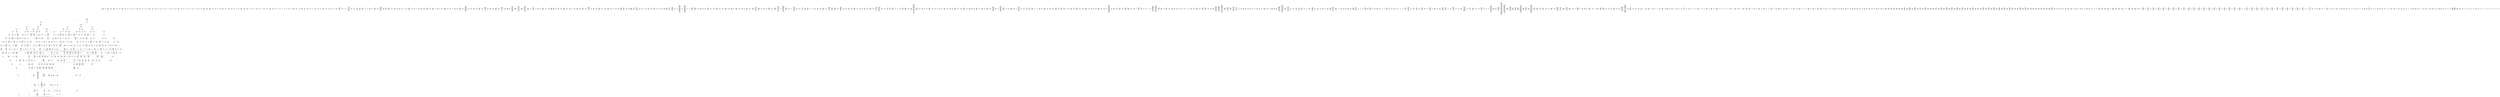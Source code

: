 /* Generated by GvGen v.1.0 (https://www.github.com/stricaud/gvgen) */

digraph G {
compound=true;
   node1 [label="[anywhere]"];
   node2 [label="# 0x0
PUSHX Data
PUSHX Data
MSTORE
PUSHX LogicData
CALLDATASIZE
LT
PUSHX Data
JUMPI
"];
   node3 [label="# 0xd
PUSHX Data
CALLDATALOAD
PUSHX BitData
SHR
PUSHX LogicData
GT
PUSHX Data
JUMPI
"];
   node4 [label="# 0x1e
PUSHX LogicData
GT
PUSHX Data
JUMPI
"];
   node5 [label="# 0x29
PUSHX LogicData
GT
PUSHX Data
JUMPI
"];
   node6 [label="# 0x34
PUSHX LogicData
GT
PUSHX Data
JUMPI
"];
   node7 [label="# 0x3f
PUSHX LogicData
EQ
PUSHX Data
JUMPI
"];
   node8 [label="# 0x4a
PUSHX LogicData
EQ
PUSHX Data
JUMPI
"];
   node9 [label="# 0x55
PUSHX LogicData
EQ
PUSHX Data
JUMPI
"];
   node10 [label="# 0x60
PUSHX LogicData
EQ
PUSHX Data
JUMPI
"];
   node11 [label="# 0x6b
PUSHX Data
JUMP
"];
   node12 [label="# 0x6f
JUMPDEST
PUSHX LogicData
EQ
PUSHX Data
JUMPI
"];
   node13 [label="# 0x7b
PUSHX LogicData
EQ
PUSHX Data
JUMPI
"];
   node14 [label="# 0x86
PUSHX LogicData
EQ
PUSHX Data
JUMPI
"];
   node15 [label="# 0x91
PUSHX Data
JUMP
"];
   node16 [label="# 0x95
JUMPDEST
PUSHX LogicData
EQ
PUSHX Data
JUMPI
"];
   node17 [label="# 0xa1
PUSHX LogicData
EQ
PUSHX Data
JUMPI
"];
   node18 [label="# 0xac
PUSHX LogicData
EQ
PUSHX Data
JUMPI
"];
   node19 [label="# 0xb7
PUSHX LogicData
EQ
PUSHX Data
JUMPI
"];
   node20 [label="# 0xc2
PUSHX LogicData
EQ
PUSHX Data
JUMPI
"];
   node21 [label="# 0xcd
PUSHX LogicData
EQ
PUSHX Data
JUMPI
"];
   node22 [label="# 0xd8
PUSHX Data
JUMP
"];
   node23 [label="# 0xdc
JUMPDEST
PUSHX LogicData
GT
PUSHX Data
JUMPI
"];
   node24 [label="# 0xe8
PUSHX LogicData
EQ
PUSHX Data
JUMPI
"];
   node25 [label="# 0xf3
PUSHX LogicData
EQ
PUSHX Data
JUMPI
"];
   node26 [label="# 0xfe
PUSHX LogicData
EQ
PUSHX Data
JUMPI
"];
   node27 [label="# 0x109
PUSHX LogicData
EQ
PUSHX Data
JUMPI
"];
   node28 [label="# 0x114
PUSHX LogicData
EQ
PUSHX Data
JUMPI
"];
   node29 [label="# 0x11f
PUSHX LogicData
EQ
PUSHX Data
JUMPI
"];
   node30 [label="# 0x12a
PUSHX Data
JUMP
"];
   node31 [label="# 0x12e
JUMPDEST
PUSHX LogicData
EQ
PUSHX Data
JUMPI
"];
   node32 [label="# 0x13a
PUSHX LogicData
EQ
PUSHX Data
JUMPI
"];
   node33 [label="# 0x145
PUSHX LogicData
EQ
PUSHX Data
JUMPI
"];
   node34 [label="# 0x150
PUSHX LogicData
EQ
PUSHX Data
JUMPI
"];
   node35 [label="# 0x15b
PUSHX LogicData
EQ
PUSHX Data
JUMPI
"];
   node36 [label="# 0x166
PUSHX LogicData
EQ
PUSHX Data
JUMPI
"];
   node37 [label="# 0x171
PUSHX Data
JUMP
"];
   node38 [label="# 0x175
JUMPDEST
PUSHX LogicData
GT
PUSHX Data
JUMPI
"];
   node39 [label="# 0x181
PUSHX LogicData
GT
PUSHX Data
JUMPI
"];
   node40 [label="# 0x18c
PUSHX LogicData
EQ
PUSHX Data
JUMPI
"];
   node41 [label="# 0x197
PUSHX LogicData
EQ
PUSHX Data
JUMPI
"];
   node42 [label="# 0x1a2
PUSHX LogicData
EQ
PUSHX Data
JUMPI
"];
   node43 [label="# 0x1ad
PUSHX LogicData
EQ
PUSHX Data
JUMPI
"];
   node44 [label="# 0x1b8
PUSHX LogicData
EQ
PUSHX Data
JUMPI
"];
   node45 [label="# 0x1c3
PUSHX LogicData
EQ
PUSHX Data
JUMPI
"];
   node46 [label="# 0x1ce
PUSHX Data
JUMP
"];
   node47 [label="# 0x1d2
JUMPDEST
PUSHX LogicData
EQ
PUSHX Data
JUMPI
"];
   node48 [label="# 0x1de
PUSHX LogicData
EQ
PUSHX Data
JUMPI
"];
   node49 [label="# 0x1e9
PUSHX LogicData
EQ
PUSHX Data
JUMPI
"];
   node50 [label="# 0x1f4
PUSHX LogicData
EQ
PUSHX Data
JUMPI
"];
   node51 [label="# 0x1ff
PUSHX LogicData
EQ
PUSHX Data
JUMPI
"];
   node52 [label="# 0x20a
PUSHX LogicData
EQ
PUSHX Data
JUMPI
"];
   node53 [label="# 0x215
PUSHX Data
JUMP
"];
   node54 [label="# 0x219
JUMPDEST
PUSHX LogicData
GT
PUSHX Data
JUMPI
"];
   node55 [label="# 0x225
PUSHX LogicData
EQ
PUSHX Data
JUMPI
"];
   node56 [label="# 0x230
PUSHX LogicData
EQ
PUSHX Data
JUMPI
"];
   node57 [label="# 0x23b
PUSHX LogicData
EQ
PUSHX Data
JUMPI
"];
   node58 [label="# 0x246
PUSHX LogicData
EQ
PUSHX Data
JUMPI
"];
   node59 [label="# 0x251
PUSHX LogicData
EQ
PUSHX Data
JUMPI
"];
   node60 [label="# 0x25c
PUSHX LogicData
EQ
PUSHX Data
JUMPI
"];
   node61 [label="# 0x267
PUSHX Data
JUMP
"];
   node62 [label="# 0x26b
JUMPDEST
PUSHX LogicData
EQ
PUSHX Data
JUMPI
"];
   node63 [label="# 0x277
PUSHX LogicData
EQ
PUSHX Data
JUMPI
"];
   node64 [label="# 0x282
PUSHX LogicData
EQ
PUSHX Data
JUMPI
"];
   node65 [label="# 0x28d
PUSHX LogicData
EQ
PUSHX Data
JUMPI
"];
   node66 [label="# 0x298
PUSHX LogicData
EQ
PUSHX Data
JUMPI
"];
   node67 [label="# 0x2a3
PUSHX LogicData
EQ
PUSHX Data
JUMPI
"];
   node68 [label="# 0x2ae
JUMPDEST
PUSHX Data
REVERT
"];
   node69 [label="# 0x2b3
JUMPDEST
CALLVALUE
ISZERO
PUSHX Data
JUMPI
"];
   node70 [label="# 0x2bb
PUSHX Data
REVERT
"];
   node71 [label="# 0x2bf
JUMPDEST
PUSHX Data
PUSHX ArithData
CALLDATASIZE
SUB
ADD
PUSHX Data
PUSHX Data
JUMP
"];
   node72 [label="# 0x2d5
JUMPDEST
PUSHX Data
JUMP
"];
   node73 [label="# 0x2da
JUMPDEST
PUSHX MemData
MLOAD
PUSHX Data
PUSHX Data
JUMP
"];
   node74 [label="# 0x2e7
JUMPDEST
PUSHX MemData
MLOAD
SUB
RETURN
"];
   node75 [label="# 0x2f0
JUMPDEST
CALLVALUE
ISZERO
PUSHX Data
JUMPI
"];
   node76 [label="# 0x2f8
PUSHX Data
REVERT
"];
   node77 [label="# 0x2fc
JUMPDEST
PUSHX Data
PUSHX Data
JUMP
"];
   node78 [label="# 0x305
JUMPDEST
PUSHX MemData
MLOAD
PUSHX Data
PUSHX Data
JUMP
"];
   node79 [label="# 0x312
JUMPDEST
PUSHX MemData
MLOAD
SUB
RETURN
"];
   node80 [label="# 0x31b
JUMPDEST
CALLVALUE
ISZERO
PUSHX Data
JUMPI
"];
   node81 [label="# 0x323
PUSHX Data
REVERT
"];
   node82 [label="# 0x327
JUMPDEST
PUSHX Data
PUSHX ArithData
CALLDATASIZE
SUB
ADD
PUSHX Data
PUSHX Data
JUMP
"];
   node83 [label="# 0x33d
JUMPDEST
PUSHX Data
JUMP
"];
   node84 [label="# 0x342
JUMPDEST
PUSHX MemData
MLOAD
PUSHX Data
PUSHX Data
JUMP
"];
   node85 [label="# 0x34f
JUMPDEST
PUSHX MemData
MLOAD
SUB
RETURN
"];
   node86 [label="# 0x358
JUMPDEST
CALLVALUE
ISZERO
PUSHX Data
JUMPI
"];
   node87 [label="# 0x360
PUSHX Data
REVERT
"];
   node88 [label="# 0x364
JUMPDEST
PUSHX Data
PUSHX ArithData
CALLDATASIZE
SUB
ADD
PUSHX Data
PUSHX Data
JUMP
"];
   node89 [label="# 0x37a
JUMPDEST
PUSHX Data
JUMP
"];
   node90 [label="# 0x37f
JUMPDEST
STOP
"];
   node91 [label="# 0x381
JUMPDEST
CALLVALUE
ISZERO
PUSHX Data
JUMPI
"];
   node92 [label="# 0x389
PUSHX Data
REVERT
"];
   node93 [label="# 0x38d
JUMPDEST
PUSHX Data
PUSHX ArithData
CALLDATASIZE
SUB
ADD
PUSHX Data
PUSHX Data
JUMP
"];
   node94 [label="# 0x3a3
JUMPDEST
PUSHX Data
JUMP
"];
   node95 [label="# 0x3a8
JUMPDEST
STOP
"];
   node96 [label="# 0x3aa
JUMPDEST
CALLVALUE
ISZERO
PUSHX Data
JUMPI
"];
   node97 [label="# 0x3b2
PUSHX Data
REVERT
"];
   node98 [label="# 0x3b6
JUMPDEST
PUSHX Data
PUSHX Data
JUMP
"];
   node99 [label="# 0x3bf
JUMPDEST
PUSHX MemData
MLOAD
PUSHX Data
PUSHX Data
JUMP
"];
   node100 [label="# 0x3cc
JUMPDEST
PUSHX MemData
MLOAD
SUB
RETURN
"];
   node101 [label="# 0x3d5
JUMPDEST
CALLVALUE
ISZERO
PUSHX Data
JUMPI
"];
   node102 [label="# 0x3dd
PUSHX Data
REVERT
"];
   node103 [label="# 0x3e1
JUMPDEST
PUSHX Data
PUSHX Data
JUMP
"];
   node104 [label="# 0x3ea
JUMPDEST
PUSHX MemData
MLOAD
PUSHX Data
PUSHX Data
JUMP
"];
   node105 [label="# 0x3f7
JUMPDEST
PUSHX MemData
MLOAD
SUB
RETURN
"];
   node106 [label="# 0x400
JUMPDEST
CALLVALUE
ISZERO
PUSHX Data
JUMPI
"];
   node107 [label="# 0x408
PUSHX Data
REVERT
"];
   node108 [label="# 0x40c
JUMPDEST
PUSHX Data
PUSHX ArithData
CALLDATASIZE
SUB
ADD
PUSHX Data
PUSHX Data
JUMP
"];
   node109 [label="# 0x422
JUMPDEST
PUSHX Data
JUMP
"];
   node110 [label="# 0x427
JUMPDEST
STOP
"];
   node111 [label="# 0x429
JUMPDEST
CALLVALUE
ISZERO
PUSHX Data
JUMPI
"];
   node112 [label="# 0x431
PUSHX Data
REVERT
"];
   node113 [label="# 0x435
JUMPDEST
PUSHX Data
PUSHX ArithData
CALLDATASIZE
SUB
ADD
PUSHX Data
PUSHX Data
JUMP
"];
   node114 [label="# 0x44b
JUMPDEST
PUSHX Data
JUMP
"];
   node115 [label="# 0x450
JUMPDEST
PUSHX MemData
MLOAD
PUSHX Data
PUSHX Data
JUMP
"];
   node116 [label="# 0x45d
JUMPDEST
PUSHX MemData
MLOAD
SUB
RETURN
"];
   node117 [label="# 0x466
JUMPDEST
CALLVALUE
ISZERO
PUSHX Data
JUMPI
"];
   node118 [label="# 0x46e
PUSHX Data
REVERT
"];
   node119 [label="# 0x472
JUMPDEST
PUSHX Data
PUSHX Data
JUMP
"];
   node120 [label="# 0x47b
JUMPDEST
PUSHX MemData
MLOAD
PUSHX Data
PUSHX Data
JUMP
"];
   node121 [label="# 0x488
JUMPDEST
PUSHX MemData
MLOAD
SUB
RETURN
"];
   node122 [label="# 0x491
JUMPDEST
CALLVALUE
ISZERO
PUSHX Data
JUMPI
"];
   node123 [label="# 0x499
PUSHX Data
REVERT
"];
   node124 [label="# 0x49d
JUMPDEST
PUSHX Data
PUSHX Data
JUMP
"];
   node125 [label="# 0x4a6
JUMPDEST
STOP
"];
   node126 [label="# 0x4a8
JUMPDEST
CALLVALUE
ISZERO
PUSHX Data
JUMPI
"];
   node127 [label="# 0x4b0
PUSHX Data
REVERT
"];
   node128 [label="# 0x4b4
JUMPDEST
PUSHX Data
PUSHX ArithData
CALLDATASIZE
SUB
ADD
PUSHX Data
PUSHX Data
JUMP
"];
   node129 [label="# 0x4ca
JUMPDEST
PUSHX Data
JUMP
"];
   node130 [label="# 0x4cf
JUMPDEST
STOP
"];
   node131 [label="# 0x4d1
JUMPDEST
CALLVALUE
ISZERO
PUSHX Data
JUMPI
"];
   node132 [label="# 0x4d9
PUSHX Data
REVERT
"];
   node133 [label="# 0x4dd
JUMPDEST
PUSHX Data
PUSHX ArithData
CALLDATASIZE
SUB
ADD
PUSHX Data
PUSHX Data
JUMP
"];
   node134 [label="# 0x4f3
JUMPDEST
PUSHX Data
JUMP
"];
   node135 [label="# 0x4f8
JUMPDEST
STOP
"];
   node136 [label="# 0x4fa
JUMPDEST
CALLVALUE
ISZERO
PUSHX Data
JUMPI
"];
   node137 [label="# 0x502
PUSHX Data
REVERT
"];
   node138 [label="# 0x506
JUMPDEST
PUSHX Data
PUSHX Data
JUMP
"];
   node139 [label="# 0x50f
JUMPDEST
STOP
"];
   node140 [label="# 0x511
JUMPDEST
CALLVALUE
ISZERO
PUSHX Data
JUMPI
"];
   node141 [label="# 0x519
PUSHX Data
REVERT
"];
   node142 [label="# 0x51d
JUMPDEST
PUSHX Data
PUSHX ArithData
CALLDATASIZE
SUB
ADD
PUSHX Data
PUSHX Data
JUMP
"];
   node143 [label="# 0x533
JUMPDEST
PUSHX Data
JUMP
"];
   node144 [label="# 0x538
JUMPDEST
STOP
"];
   node145 [label="# 0x53a
JUMPDEST
CALLVALUE
ISZERO
PUSHX Data
JUMPI
"];
   node146 [label="# 0x542
PUSHX Data
REVERT
"];
   node147 [label="# 0x546
JUMPDEST
PUSHX Data
PUSHX ArithData
CALLDATASIZE
SUB
ADD
PUSHX Data
PUSHX Data
JUMP
"];
   node148 [label="# 0x55c
JUMPDEST
PUSHX Data
JUMP
"];
   node149 [label="# 0x561
JUMPDEST
PUSHX MemData
MLOAD
PUSHX Data
PUSHX Data
JUMP
"];
   node150 [label="# 0x56e
JUMPDEST
PUSHX MemData
MLOAD
SUB
RETURN
"];
   node151 [label="# 0x577
JUMPDEST
CALLVALUE
ISZERO
PUSHX Data
JUMPI
"];
   node152 [label="# 0x57f
PUSHX Data
REVERT
"];
   node153 [label="# 0x583
JUMPDEST
PUSHX Data
PUSHX ArithData
CALLDATASIZE
SUB
ADD
PUSHX Data
PUSHX Data
JUMP
"];
   node154 [label="# 0x599
JUMPDEST
PUSHX Data
JUMP
"];
   node155 [label="# 0x59e
JUMPDEST
STOP
"];
   node156 [label="# 0x5a0
JUMPDEST
CALLVALUE
ISZERO
PUSHX Data
JUMPI
"];
   node157 [label="# 0x5a8
PUSHX Data
REVERT
"];
   node158 [label="# 0x5ac
JUMPDEST
PUSHX Data
PUSHX ArithData
CALLDATASIZE
SUB
ADD
PUSHX Data
PUSHX Data
JUMP
"];
   node159 [label="# 0x5c2
JUMPDEST
PUSHX Data
JUMP
"];
   node160 [label="# 0x5c7
JUMPDEST
STOP
"];
   node161 [label="# 0x5c9
JUMPDEST
CALLVALUE
ISZERO
PUSHX Data
JUMPI
"];
   node162 [label="# 0x5d1
PUSHX Data
REVERT
"];
   node163 [label="# 0x5d5
JUMPDEST
PUSHX Data
PUSHX ArithData
CALLDATASIZE
SUB
ADD
PUSHX Data
PUSHX Data
JUMP
"];
   node164 [label="# 0x5eb
JUMPDEST
PUSHX Data
JUMP
"];
   node165 [label="# 0x5f0
JUMPDEST
STOP
"];
   node166 [label="# 0x5f2
JUMPDEST
CALLVALUE
ISZERO
PUSHX Data
JUMPI
"];
   node167 [label="# 0x5fa
PUSHX Data
REVERT
"];
   node168 [label="# 0x5fe
JUMPDEST
PUSHX Data
PUSHX ArithData
CALLDATASIZE
SUB
ADD
PUSHX Data
PUSHX Data
JUMP
"];
   node169 [label="# 0x614
JUMPDEST
PUSHX Data
JUMP
"];
   node170 [label="# 0x619
JUMPDEST
STOP
"];
   node171 [label="# 0x61b
JUMPDEST
CALLVALUE
ISZERO
PUSHX Data
JUMPI
"];
   node172 [label="# 0x623
PUSHX Data
REVERT
"];
   node173 [label="# 0x627
JUMPDEST
PUSHX Data
PUSHX ArithData
CALLDATASIZE
SUB
ADD
PUSHX Data
PUSHX Data
JUMP
"];
   node174 [label="# 0x63d
JUMPDEST
PUSHX Data
JUMP
"];
   node175 [label="# 0x642
JUMPDEST
PUSHX MemData
MLOAD
PUSHX Data
PUSHX Data
JUMP
"];
   node176 [label="# 0x64f
JUMPDEST
PUSHX MemData
MLOAD
SUB
RETURN
"];
   node177 [label="# 0x658
JUMPDEST
CALLVALUE
ISZERO
PUSHX Data
JUMPI
"];
   node178 [label="# 0x660
PUSHX Data
REVERT
"];
   node179 [label="# 0x664
JUMPDEST
PUSHX Data
PUSHX Data
JUMP
"];
   node180 [label="# 0x66d
JUMPDEST
PUSHX MemData
MLOAD
PUSHX Data
PUSHX Data
JUMP
"];
   node181 [label="# 0x67a
JUMPDEST
PUSHX MemData
MLOAD
SUB
RETURN
"];
   node182 [label="# 0x683
JUMPDEST
PUSHX Data
PUSHX ArithData
CALLDATASIZE
SUB
ADD
PUSHX Data
PUSHX Data
JUMP
"];
   node183 [label="# 0x698
JUMPDEST
PUSHX Data
JUMP
"];
   node184 [label="# 0x69d
JUMPDEST
STOP
"];
   node185 [label="# 0x69f
JUMPDEST
CALLVALUE
ISZERO
PUSHX Data
JUMPI
"];
   node186 [label="# 0x6a7
PUSHX Data
REVERT
"];
   node187 [label="# 0x6ab
JUMPDEST
PUSHX Data
PUSHX ArithData
CALLDATASIZE
SUB
ADD
PUSHX Data
PUSHX Data
JUMP
"];
   node188 [label="# 0x6c1
JUMPDEST
PUSHX Data
JUMP
"];
   node189 [label="# 0x6c6
JUMPDEST
PUSHX MemData
MLOAD
PUSHX Data
PUSHX Data
JUMP
"];
   node190 [label="# 0x6d3
JUMPDEST
PUSHX MemData
MLOAD
SUB
RETURN
"];
   node191 [label="# 0x6dc
JUMPDEST
CALLVALUE
ISZERO
PUSHX Data
JUMPI
"];
   node192 [label="# 0x6e4
PUSHX Data
REVERT
"];
   node193 [label="# 0x6e8
JUMPDEST
PUSHX Data
PUSHX Data
JUMP
"];
   node194 [label="# 0x6f1
JUMPDEST
PUSHX MemData
MLOAD
PUSHX Data
PUSHX Data
JUMP
"];
   node195 [label="# 0x6fe
JUMPDEST
PUSHX MemData
MLOAD
SUB
RETURN
"];
   node196 [label="# 0x707
JUMPDEST
CALLVALUE
ISZERO
PUSHX Data
JUMPI
"];
   node197 [label="# 0x70f
PUSHX Data
REVERT
"];
   node198 [label="# 0x713
JUMPDEST
PUSHX Data
PUSHX ArithData
CALLDATASIZE
SUB
ADD
PUSHX Data
PUSHX Data
JUMP
"];
   node199 [label="# 0x729
JUMPDEST
PUSHX Data
JUMP
"];
   node200 [label="# 0x72e
JUMPDEST
STOP
"];
   node201 [label="# 0x730
JUMPDEST
CALLVALUE
ISZERO
PUSHX Data
JUMPI
"];
   node202 [label="# 0x738
PUSHX Data
REVERT
"];
   node203 [label="# 0x73c
JUMPDEST
PUSHX Data
PUSHX ArithData
CALLDATASIZE
SUB
ADD
PUSHX Data
PUSHX Data
JUMP
"];
   node204 [label="# 0x752
JUMPDEST
PUSHX Data
JUMP
"];
   node205 [label="# 0x757
JUMPDEST
PUSHX MemData
MLOAD
PUSHX Data
PUSHX Data
JUMP
"];
   node206 [label="# 0x764
JUMPDEST
PUSHX MemData
MLOAD
SUB
RETURN
"];
   node207 [label="# 0x76d
JUMPDEST
CALLVALUE
ISZERO
PUSHX Data
JUMPI
"];
   node208 [label="# 0x775
PUSHX Data
REVERT
"];
   node209 [label="# 0x779
JUMPDEST
PUSHX Data
PUSHX Data
JUMP
"];
   node210 [label="# 0x782
JUMPDEST
PUSHX MemData
MLOAD
PUSHX Data
PUSHX Data
JUMP
"];
   node211 [label="# 0x78f
JUMPDEST
PUSHX MemData
MLOAD
SUB
RETURN
"];
   node212 [label="# 0x798
JUMPDEST
CALLVALUE
ISZERO
PUSHX Data
JUMPI
"];
   node213 [label="# 0x7a0
PUSHX Data
REVERT
"];
   node214 [label="# 0x7a4
JUMPDEST
PUSHX Data
PUSHX Data
JUMP
"];
   node215 [label="# 0x7ad
JUMPDEST
STOP
"];
   node216 [label="# 0x7af
JUMPDEST
CALLVALUE
ISZERO
PUSHX Data
JUMPI
"];
   node217 [label="# 0x7b7
PUSHX Data
REVERT
"];
   node218 [label="# 0x7bb
JUMPDEST
PUSHX Data
PUSHX ArithData
CALLDATASIZE
SUB
ADD
PUSHX Data
PUSHX Data
JUMP
"];
   node219 [label="# 0x7d1
JUMPDEST
PUSHX Data
JUMP
"];
   node220 [label="# 0x7d6
JUMPDEST
STOP
"];
   node221 [label="# 0x7d8
JUMPDEST
CALLVALUE
ISZERO
PUSHX Data
JUMPI
"];
   node222 [label="# 0x7e0
PUSHX Data
REVERT
"];
   node223 [label="# 0x7e4
JUMPDEST
PUSHX Data
PUSHX Data
JUMP
"];
   node224 [label="# 0x7ed
JUMPDEST
PUSHX MemData
MLOAD
PUSHX Data
PUSHX Data
JUMP
"];
   node225 [label="# 0x7fa
JUMPDEST
PUSHX MemData
MLOAD
SUB
RETURN
"];
   node226 [label="# 0x803
JUMPDEST
CALLVALUE
ISZERO
PUSHX Data
JUMPI
"];
   node227 [label="# 0x80b
PUSHX Data
REVERT
"];
   node228 [label="# 0x80f
JUMPDEST
PUSHX Data
PUSHX ArithData
CALLDATASIZE
SUB
ADD
PUSHX Data
PUSHX Data
JUMP
"];
   node229 [label="# 0x825
JUMPDEST
PUSHX Data
JUMP
"];
   node230 [label="# 0x82a
JUMPDEST
STOP
"];
   node231 [label="# 0x82c
JUMPDEST
CALLVALUE
ISZERO
PUSHX Data
JUMPI
"];
   node232 [label="# 0x834
PUSHX Data
REVERT
"];
   node233 [label="# 0x838
JUMPDEST
PUSHX Data
PUSHX Data
JUMP
"];
   node234 [label="# 0x841
JUMPDEST
PUSHX MemData
MLOAD
PUSHX Data
PUSHX Data
JUMP
"];
   node235 [label="# 0x84e
JUMPDEST
PUSHX MemData
MLOAD
SUB
RETURN
"];
   node236 [label="# 0x857
JUMPDEST
CALLVALUE
ISZERO
PUSHX Data
JUMPI
"];
   node237 [label="# 0x85f
PUSHX Data
REVERT
"];
   node238 [label="# 0x863
JUMPDEST
PUSHX Data
PUSHX Data
JUMP
"];
   node239 [label="# 0x86c
JUMPDEST
PUSHX MemData
MLOAD
PUSHX Data
PUSHX Data
JUMP
"];
   node240 [label="# 0x879
JUMPDEST
PUSHX MemData
MLOAD
SUB
RETURN
"];
   node241 [label="# 0x882
JUMPDEST
CALLVALUE
ISZERO
PUSHX Data
JUMPI
"];
   node242 [label="# 0x88a
PUSHX Data
REVERT
"];
   node243 [label="# 0x88e
JUMPDEST
PUSHX Data
PUSHX Data
JUMP
"];
   node244 [label="# 0x897
JUMPDEST
PUSHX MemData
MLOAD
PUSHX Data
PUSHX Data
JUMP
"];
   node245 [label="# 0x8a4
JUMPDEST
PUSHX MemData
MLOAD
SUB
RETURN
"];
   node246 [label="# 0x8ad
JUMPDEST
CALLVALUE
ISZERO
PUSHX Data
JUMPI
"];
   node247 [label="# 0x8b5
PUSHX Data
REVERT
"];
   node248 [label="# 0x8b9
JUMPDEST
PUSHX Data
PUSHX ArithData
CALLDATASIZE
SUB
ADD
PUSHX Data
PUSHX Data
JUMP
"];
   node249 [label="# 0x8cf
JUMPDEST
PUSHX Data
JUMP
"];
   node250 [label="# 0x8d4
JUMPDEST
STOP
"];
   node251 [label="# 0x8d6
JUMPDEST
CALLVALUE
ISZERO
PUSHX Data
JUMPI
"];
   node252 [label="# 0x8de
PUSHX Data
REVERT
"];
   node253 [label="# 0x8e2
JUMPDEST
PUSHX Data
PUSHX ArithData
CALLDATASIZE
SUB
ADD
PUSHX Data
PUSHX Data
JUMP
"];
   node254 [label="# 0x8f8
JUMPDEST
PUSHX Data
JUMP
"];
   node255 [label="# 0x8fd
JUMPDEST
STOP
"];
   node256 [label="# 0x8ff
JUMPDEST
PUSHX Data
PUSHX ArithData
CALLDATASIZE
SUB
ADD
PUSHX Data
PUSHX Data
JUMP
"];
   node257 [label="# 0x914
JUMPDEST
PUSHX Data
JUMP
"];
   node258 [label="# 0x919
JUMPDEST
STOP
"];
   node259 [label="# 0x91b
JUMPDEST
CALLVALUE
ISZERO
PUSHX Data
JUMPI
"];
   node260 [label="# 0x923
PUSHX Data
REVERT
"];
   node261 [label="# 0x927
JUMPDEST
PUSHX Data
PUSHX ArithData
CALLDATASIZE
SUB
ADD
PUSHX Data
PUSHX Data
JUMP
"];
   node262 [label="# 0x93d
JUMPDEST
PUSHX Data
JUMP
"];
   node263 [label="# 0x942
JUMPDEST
STOP
"];
   node264 [label="# 0x944
JUMPDEST
CALLVALUE
ISZERO
PUSHX Data
JUMPI
"];
   node265 [label="# 0x94c
PUSHX Data
REVERT
"];
   node266 [label="# 0x950
JUMPDEST
PUSHX Data
PUSHX Data
JUMP
"];
   node267 [label="# 0x959
JUMPDEST
PUSHX MemData
MLOAD
PUSHX Data
PUSHX Data
JUMP
"];
   node268 [label="# 0x966
JUMPDEST
PUSHX MemData
MLOAD
SUB
RETURN
"];
   node269 [label="# 0x96f
JUMPDEST
CALLVALUE
ISZERO
PUSHX Data
JUMPI
"];
   node270 [label="# 0x977
PUSHX Data
REVERT
"];
   node271 [label="# 0x97b
JUMPDEST
PUSHX Data
PUSHX ArithData
CALLDATASIZE
SUB
ADD
PUSHX Data
PUSHX Data
JUMP
"];
   node272 [label="# 0x991
JUMPDEST
PUSHX Data
JUMP
"];
   node273 [label="# 0x996
JUMPDEST
PUSHX MemData
MLOAD
PUSHX Data
PUSHX Data
JUMP
"];
   node274 [label="# 0x9a3
JUMPDEST
PUSHX MemData
MLOAD
SUB
RETURN
"];
   node275 [label="# 0x9ac
JUMPDEST
CALLVALUE
ISZERO
PUSHX Data
JUMPI
"];
   node276 [label="# 0x9b4
PUSHX Data
REVERT
"];
   node277 [label="# 0x9b8
JUMPDEST
PUSHX Data
PUSHX Data
JUMP
"];
   node278 [label="# 0x9c1
JUMPDEST
PUSHX MemData
MLOAD
PUSHX Data
PUSHX Data
JUMP
"];
   node279 [label="# 0x9ce
JUMPDEST
PUSHX MemData
MLOAD
SUB
RETURN
"];
   node280 [label="# 0x9d7
JUMPDEST
CALLVALUE
ISZERO
PUSHX Data
JUMPI
"];
   node281 [label="# 0x9df
PUSHX Data
REVERT
"];
   node282 [label="# 0x9e3
JUMPDEST
PUSHX Data
PUSHX ArithData
CALLDATASIZE
SUB
ADD
PUSHX Data
PUSHX Data
JUMP
"];
   node283 [label="# 0x9f9
JUMPDEST
PUSHX Data
JUMP
"];
   node284 [label="# 0x9fe
JUMPDEST
STOP
"];
   node285 [label="# 0xa00
JUMPDEST
CALLVALUE
ISZERO
PUSHX Data
JUMPI
"];
   node286 [label="# 0xa08
PUSHX Data
REVERT
"];
   node287 [label="# 0xa0c
JUMPDEST
PUSHX Data
PUSHX Data
JUMP
"];
   node288 [label="# 0xa15
JUMPDEST
PUSHX MemData
MLOAD
PUSHX Data
PUSHX Data
JUMP
"];
   node289 [label="# 0xa22
JUMPDEST
PUSHX MemData
MLOAD
SUB
RETURN
"];
   node290 [label="# 0xa2b
JUMPDEST
CALLVALUE
ISZERO
PUSHX Data
JUMPI
"];
   node291 [label="# 0xa33
PUSHX Data
REVERT
"];
   node292 [label="# 0xa37
JUMPDEST
PUSHX Data
PUSHX Data
JUMP
"];
   node293 [label="# 0xa40
JUMPDEST
PUSHX MemData
MLOAD
PUSHX Data
PUSHX Data
JUMP
"];
   node294 [label="# 0xa4d
JUMPDEST
PUSHX MemData
MLOAD
SUB
RETURN
"];
   node295 [label="# 0xa56
JUMPDEST
CALLVALUE
ISZERO
PUSHX Data
JUMPI
"];
   node296 [label="# 0xa5e
PUSHX Data
REVERT
"];
   node297 [label="# 0xa62
JUMPDEST
PUSHX Data
PUSHX ArithData
CALLDATASIZE
SUB
ADD
PUSHX Data
PUSHX Data
JUMP
"];
   node298 [label="# 0xa78
JUMPDEST
PUSHX Data
JUMP
"];
   node299 [label="# 0xa7d
JUMPDEST
PUSHX MemData
MLOAD
PUSHX Data
PUSHX Data
JUMP
"];
   node300 [label="# 0xa8a
JUMPDEST
PUSHX MemData
MLOAD
SUB
RETURN
"];
   node301 [label="# 0xa93
JUMPDEST
CALLVALUE
ISZERO
PUSHX Data
JUMPI
"];
   node302 [label="# 0xa9b
PUSHX Data
REVERT
"];
   node303 [label="# 0xa9f
JUMPDEST
PUSHX Data
PUSHX Data
JUMP
"];
   node304 [label="# 0xaa8
JUMPDEST
PUSHX MemData
MLOAD
PUSHX Data
PUSHX Data
JUMP
"];
   node305 [label="# 0xab5
JUMPDEST
PUSHX MemData
MLOAD
SUB
RETURN
"];
   node306 [label="# 0xabe
JUMPDEST
CALLVALUE
ISZERO
PUSHX Data
JUMPI
"];
   node307 [label="# 0xac6
PUSHX Data
REVERT
"];
   node308 [label="# 0xaca
JUMPDEST
PUSHX Data
PUSHX ArithData
CALLDATASIZE
SUB
ADD
PUSHX Data
PUSHX Data
JUMP
"];
   node309 [label="# 0xae0
JUMPDEST
PUSHX Data
JUMP
"];
   node310 [label="# 0xae5
JUMPDEST
STOP
"];
   node311 [label="# 0xae7
JUMPDEST
CALLVALUE
ISZERO
PUSHX Data
JUMPI
"];
   node312 [label="# 0xaef
PUSHX Data
REVERT
"];
   node313 [label="# 0xaf3
JUMPDEST
PUSHX Data
PUSHX Data
JUMP
"];
   node314 [label="# 0xafc
JUMPDEST
PUSHX MemData
MLOAD
PUSHX Data
PUSHX Data
JUMP
"];
   node315 [label="# 0xb09
JUMPDEST
PUSHX MemData
MLOAD
SUB
RETURN
"];
   node316 [label="# 0xb12
JUMPDEST
PUSHX Data
PUSHX BitData
PUSHX BitData
NOT
AND
PUSHX BitData
NOT
AND
EQ
PUSHX Data
JUMPI
"];
   node317 [label="# 0xb7b
PUSHX Data
PUSHX Data
JUMP
"];
   node318 [label="# 0xb84
JUMPDEST
"];
   node319 [label="# 0xb85
JUMPDEST
JUMP
"];
   node320 [label="# 0xb8c
JUMPDEST
PUSHX Data
PUSHX StorData
SLOAD
PUSHX Data
PUSHX Data
JUMP
"];
   node321 [label="# 0xb9b
JUMPDEST
PUSHX ArithData
ADD
PUSHX ArithData
DIV
MUL
PUSHX ArithData
ADD
PUSHX MemData
MLOAD
ADD
PUSHX Data
MSTORE
MSTORE
PUSHX ArithData
ADD
SLOAD
PUSHX Data
PUSHX Data
JUMP
"];
   node322 [label="# 0xbc7
JUMPDEST
ISZERO
PUSHX Data
JUMPI
"];
   node323 [label="# 0xbce
PUSHX LogicData
LT
PUSHX Data
JUMPI
"];
   node324 [label="# 0xbd6
PUSHX ArithData
SLOAD
DIV
MUL
MSTORE
PUSHX ArithData
ADD
PUSHX Data
JUMP
"];
   node325 [label="# 0xbe9
JUMPDEST
ADD
PUSHX Data
MSTORE
PUSHX Data
PUSHX Data
SHA3
"];
   node326 [label="# 0xbf7
JUMPDEST
SLOAD
MSTORE
PUSHX ArithData
ADD
PUSHX ArithData
ADD
GT
PUSHX Data
JUMPI
"];
   node327 [label="# 0xc0b
SUB
PUSHX BitData
AND
ADD
"];
   node328 [label="# 0xc14
JUMPDEST
JUMP
"];
   node329 [label="# 0xc1e
JUMPDEST
PUSHX Data
PUSHX Data
PUSHX Data
JUMP
"];
   node330 [label="# 0xc29
JUMPDEST
PUSHX Data
JUMPI
"];
   node331 [label="# 0xc2e
PUSHX MemData
MLOAD
PUSHX Data
MSTORE
PUSHX ArithData
ADD
PUSHX Data
PUSHX Data
JUMP
"];
   node332 [label="# 0xc5f
JUMPDEST
PUSHX MemData
MLOAD
SUB
REVERT
"];
   node333 [label="# 0xc68
JUMPDEST
PUSHX Data
PUSHX ArithData
MSTORE
PUSHX ArithData
ADD
MSTORE
PUSHX ArithData
ADD
PUSHX Data
SHA3
PUSHX ArithData
SLOAD
PUSHX ArithData
EXP
DIV
PUSHX BitData
AND
JUMP
"];
   node334 [label="# 0xca3
JUMPDEST
PUSHX Data
PUSHX Data
PUSHX Data
JUMP
"];
   node335 [label="# 0xcae
JUMPDEST
PUSHX BitData
AND
PUSHX BitData
AND
EQ
ISZERO
PUSHX Data
JUMPI
"];
   node336 [label="# 0xce5
PUSHX MemData
MLOAD
PUSHX Data
MSTORE
PUSHX ArithData
ADD
PUSHX Data
PUSHX Data
JUMP
"];
   node337 [label="# 0xd16
JUMPDEST
PUSHX MemData
MLOAD
SUB
REVERT
"];
   node338 [label="# 0xd1f
JUMPDEST
PUSHX BitData
AND
PUSHX Data
PUSHX Data
JUMP
"];
   node339 [label="# 0xd3e
JUMPDEST
PUSHX BitData
AND
EQ
PUSHX Data
JUMPI
"];
   node340 [label="# 0xd5b
PUSHX Data
PUSHX Data
PUSHX Data
JUMP
"];
   node341 [label="# 0xd67
JUMPDEST
PUSHX Data
JUMP
"];
   node342 [label="# 0xd6c
JUMPDEST
"];
   node343 [label="# 0xd6d
JUMPDEST
PUSHX Data
JUMPI
"];
   node344 [label="# 0xd72
PUSHX MemData
MLOAD
PUSHX Data
MSTORE
PUSHX ArithData
ADD
PUSHX Data
PUSHX Data
JUMP
"];
   node345 [label="# 0xda3
JUMPDEST
PUSHX MemData
MLOAD
SUB
REVERT
"];
   node346 [label="# 0xdac
JUMPDEST
PUSHX Data
PUSHX Data
JUMP
"];
   node347 [label="# 0xdb6
JUMPDEST
JUMP
"];
   node348 [label="# 0xdbb
JUMPDEST
PUSHX Data
PUSHX Data
JUMP
"];
   node349 [label="# 0xdc3
JUMPDEST
PUSHX BitData
AND
PUSHX Data
PUSHX Data
JUMP
"];
   node350 [label="# 0xde1
JUMPDEST
PUSHX BitData
AND
EQ
PUSHX Data
JUMPI
"];
   node351 [label="# 0xdfd
PUSHX MemData
MLOAD
PUSHX Data
MSTORE
PUSHX ArithData
ADD
PUSHX Data
PUSHX Data
JUMP
"];
   node352 [label="# 0xe2e
JUMPDEST
PUSHX MemData
MLOAD
SUB
REVERT
"];
   node353 [label="# 0xe37
JUMPDEST
PUSHX Data
MLOAD
PUSHX ArithData
ADD
PUSHX Data
PUSHX Data
JUMP
"];
   node354 [label="# 0xe4d
JUMPDEST
JUMP
"];
   node355 [label="# 0xe51
JUMPDEST
PUSHX Data
PUSHX StorData
SLOAD
JUMP
"];
   node356 [label="# 0xe5e
JUMPDEST
PUSHX StorData
PUSHX ArithData
SLOAD
PUSHX ArithData
EXP
DIV
PUSHX BitData
AND
JUMP
"];
   node357 [label="# 0xe84
JUMPDEST
PUSHX Data
PUSHX Data
PUSHX Data
JUMP
"];
   node358 [label="# 0xe8f
JUMPDEST
PUSHX Data
JUMP
"];
   node359 [label="# 0xe95
JUMPDEST
PUSHX Data
JUMPI
"];
   node360 [label="# 0xe9a
PUSHX MemData
MLOAD
PUSHX Data
MSTORE
PUSHX ArithData
ADD
PUSHX Data
PUSHX Data
JUMP
"];
   node361 [label="# 0xecb
JUMPDEST
PUSHX MemData
MLOAD
SUB
REVERT
"];
   node362 [label="# 0xed4
JUMPDEST
PUSHX Data
PUSHX Data
JUMP
"];
   node363 [label="# 0xedf
JUMPDEST
JUMP
"];
   node364 [label="# 0xee4
JUMPDEST
PUSHX Data
PUSHX Data
PUSHX Data
JUMP
"];
   node365 [label="# 0xeef
JUMPDEST
LT
PUSHX Data
JUMPI
"];
   node366 [label="# 0xef6
PUSHX MemData
MLOAD
PUSHX Data
MSTORE
PUSHX ArithData
ADD
PUSHX Data
PUSHX Data
JUMP
"];
   node367 [label="# 0xf27
JUMPDEST
PUSHX MemData
MLOAD
SUB
REVERT
"];
   node368 [label="# 0xf30
JUMPDEST
PUSHX Data
PUSHX ArithData
PUSHX BitData
AND
PUSHX BitData
AND
MSTORE
PUSHX ArithData
ADD
MSTORE
PUSHX ArithData
ADD
PUSHX Data
SHA3
PUSHX ArithData
MSTORE
PUSHX ArithData
ADD
MSTORE
PUSHX ArithData
ADD
PUSHX Data
SHA3
SLOAD
JUMP
"];
   node369 [label="# 0xf89
JUMPDEST
PUSHX Data
JUMP
"];
   node370 [label="# 0xf8f
JUMPDEST
PUSHX Data
PUSHX Data
JUMP
"];
   node371 [label="# 0xf97
JUMPDEST
PUSHX BitData
AND
PUSHX Data
PUSHX Data
JUMP
"];
   node372 [label="# 0xfb5
JUMPDEST
PUSHX BitData
AND
EQ
PUSHX Data
JUMPI
"];
   node373 [label="# 0xfd1
PUSHX MemData
MLOAD
PUSHX Data
MSTORE
PUSHX ArithData
ADD
PUSHX Data
PUSHX Data
JUMP
"];
   node374 [label="# 0x1002
JUMPDEST
PUSHX MemData
MLOAD
SUB
REVERT
"];
   node375 [label="# 0x100b
JUMPDEST
PUSHX StorData
PUSHX ArithData
SLOAD
PUSHX ArithData
EXP
DIV
PUSHX BitData
AND
ISZERO
PUSHX StorData
PUSHX ArithData
PUSHX ArithData
EXP
SLOAD
PUSHX ArithData
MUL
NOT
AND
ISZERO
ISZERO
MUL
OR
SSTORE
JUMP
"];
   node376 [label="# 0x1037
JUMPDEST
PUSHX Data
PUSHX Data
JUMP
"];
   node377 [label="# 0x103f
JUMPDEST
PUSHX BitData
AND
PUSHX Data
PUSHX Data
JUMP
"];
   node378 [label="# 0x105d
JUMPDEST
PUSHX BitData
AND
EQ
PUSHX Data
JUMPI
"];
   node379 [label="# 0x1079
PUSHX MemData
MLOAD
PUSHX Data
MSTORE
PUSHX ArithData
ADD
PUSHX Data
PUSHX Data
JUMP
"];
   node380 [label="# 0x10aa
JUMPDEST
PUSHX MemData
MLOAD
SUB
REVERT
"];
   node381 [label="# 0x10b3
JUMPDEST
PUSHX StorData
PUSHX ArithData
PUSHX ArithData
EXP
SLOAD
PUSHX ArithData
MUL
NOT
AND
PUSHX BitData
AND
MUL
OR
SSTORE
JUMP
"];
   node382 [label="# 0x10f7
JUMPDEST
PUSHX Data
PUSHX Data
JUMP
"];
   node383 [label="# 0x10ff
JUMPDEST
PUSHX BitData
AND
PUSHX Data
PUSHX Data
JUMP
"];
   node384 [label="# 0x111d
JUMPDEST
PUSHX BitData
AND
EQ
PUSHX Data
JUMPI
"];
   node385 [label="# 0x1139
PUSHX MemData
MLOAD
PUSHX Data
MSTORE
PUSHX ArithData
ADD
PUSHX Data
PUSHX Data
JUMP
"];
   node386 [label="# 0x116a
JUMPDEST
PUSHX MemData
MLOAD
SUB
REVERT
"];
   node387 [label="# 0x1173
JUMPDEST
PUSHX StorData
PUSHX ArithData
PUSHX ArithData
EXP
SLOAD
PUSHX ArithData
MUL
NOT
AND
PUSHX BitData
AND
MUL
OR
SSTORE
JUMP
"];
   node388 [label="# 0x11b7
JUMPDEST
PUSHX Data
PUSHX Data
JUMP
"];
   node389 [label="# 0x11bf
JUMPDEST
PUSHX BitData
AND
PUSHX Data
PUSHX Data
JUMP
"];
   node390 [label="# 0x11dd
JUMPDEST
PUSHX BitData
AND
EQ
PUSHX Data
JUMPI
"];
   node391 [label="# 0x11f9
PUSHX MemData
MLOAD
PUSHX Data
MSTORE
PUSHX ArithData
ADD
PUSHX Data
PUSHX Data
JUMP
"];
   node392 [label="# 0x122a
JUMPDEST
PUSHX MemData
MLOAD
SUB
REVERT
"];
   node393 [label="# 0x1233
JUMPDEST
PUSHX Data
SELFBALANCE
PUSHX Data
PUSHX Data
PUSHX Data
PUSHX Data
JUMP
"];
   node394 [label="# 0x1247
JUMPDEST
PUSHX Data
PUSHX Data
PUSHX Data
PUSHX Data
JUMP
"];
   node395 [label="# 0x1259
JUMPDEST
PUSHX Data
PUSHX Data
JUMP
"];
   node396 [label="# 0x1263
JUMPDEST
PUSHX StorData
PUSHX ArithData
SLOAD
PUSHX ArithData
EXP
DIV
PUSHX BitData
AND
PUSHX BitData
AND
PUSHX ArithData
ISZERO
MUL
PUSHX MemData
MLOAD
PUSHX Data
PUSHX MemData
MLOAD
SUB
CALL
ISZERO
ISZERO
PUSHX Data
JUMPI
"];
   node397 [label="# 0x12c4
RETURNDATASIZE
PUSHX Data
RETURNDATACOPY
RETURNDATASIZE
PUSHX Data
REVERT
"];
   node398 [label="# 0x12cd
JUMPDEST
PUSHX StorData
PUSHX ArithData
SLOAD
PUSHX ArithData
EXP
DIV
PUSHX BitData
AND
PUSHX BitData
AND
PUSHX ArithData
ISZERO
MUL
PUSHX MemData
MLOAD
PUSHX Data
PUSHX MemData
MLOAD
SUB
CALL
ISZERO
ISZERO
PUSHX Data
JUMPI
"];
   node399 [label="# 0x132d
RETURNDATASIZE
PUSHX Data
RETURNDATACOPY
RETURNDATASIZE
PUSHX Data
REVERT
"];
   node400 [label="# 0x1336
JUMPDEST
PUSHX StorData
PUSHX ArithData
SLOAD
PUSHX ArithData
EXP
DIV
PUSHX BitData
AND
PUSHX BitData
AND
PUSHX ArithData
ISZERO
MUL
PUSHX MemData
MLOAD
PUSHX Data
PUSHX MemData
MLOAD
SUB
CALL
ISZERO
ISZERO
PUSHX Data
JUMPI
"];
   node401 [label="# 0x1396
RETURNDATASIZE
PUSHX Data
RETURNDATACOPY
RETURNDATASIZE
PUSHX Data
REVERT
"];
   node402 [label="# 0x139f
JUMPDEST
JUMP
"];
   node403 [label="# 0x13a5
JUMPDEST
PUSHX Data
PUSHX MemData
MLOAD
PUSHX ArithData
ADD
PUSHX Data
MSTORE
PUSHX Data
MSTORE
PUSHX Data
JUMP
"];
   node404 [label="# 0x13c0
JUMPDEST
JUMP
"];
   node405 [label="# 0x13c5
JUMPDEST
PUSHX Data
PUSHX Data
PUSHX Data
JUMP
"];
   node406 [label="# 0x13cf
JUMPDEST
LT
PUSHX Data
JUMPI
"];
   node407 [label="# 0x13d6
PUSHX MemData
MLOAD
PUSHX Data
MSTORE
PUSHX ArithData
ADD
PUSHX Data
PUSHX Data
JUMP
"];
   node408 [label="# 0x1407
JUMPDEST
PUSHX MemData
MLOAD
SUB
REVERT
"];
   node409 [label="# 0x1410
JUMPDEST
PUSHX StorData
SLOAD
LT
PUSHX Data
JUMPI
"];
   node410 [label="# 0x141c
PUSHX Data
PUSHX Data
MSTORE
PUSHX Data
PUSHX Data
MSTORE
PUSHX Data
PUSHX Data
REVERT
"];
   node411 [label="# 0x144a
JUMPDEST
PUSHX Data
MSTORE
PUSHX Data
PUSHX Data
SHA3
ADD
SLOAD
JUMP
"];
   node412 [label="# 0x145c
JUMPDEST
PUSHX Data
PUSHX Data
JUMP
"];
   node413 [label="# 0x1464
JUMPDEST
PUSHX BitData
AND
PUSHX Data
PUSHX Data
JUMP
"];
   node414 [label="# 0x1482
JUMPDEST
PUSHX BitData
AND
EQ
PUSHX Data
JUMPI
"];
   node415 [label="# 0x149e
PUSHX MemData
MLOAD
PUSHX Data
MSTORE
PUSHX ArithData
ADD
PUSHX Data
PUSHX Data
JUMP
"];
   node416 [label="# 0x14cf
JUMPDEST
PUSHX MemData
MLOAD
SUB
REVERT
"];
   node417 [label="# 0x14d8
JUMPDEST
PUSHX Data
MLOAD
PUSHX ArithData
ADD
PUSHX Data
PUSHX Data
JUMP
"];
   node418 [label="# 0x14ee
JUMPDEST
JUMP
"];
   node419 [label="# 0x14f2
JUMPDEST
PUSHX Data
PUSHX Data
JUMP
"];
   node420 [label="# 0x14fa
JUMPDEST
PUSHX BitData
AND
PUSHX Data
PUSHX Data
JUMP
"];
   node421 [label="# 0x1518
JUMPDEST
PUSHX BitData
AND
EQ
PUSHX Data
JUMPI
"];
   node422 [label="# 0x1534
PUSHX MemData
MLOAD
PUSHX Data
MSTORE
PUSHX ArithData
ADD
PUSHX Data
PUSHX Data
JUMP
"];
   node423 [label="# 0x1565
JUMPDEST
PUSHX MemData
MLOAD
SUB
REVERT
"];
   node424 [label="# 0x156e
JUMPDEST
PUSHX StorData
PUSHX ArithData
PUSHX ArithData
EXP
SLOAD
PUSHX ArithData
MUL
NOT
AND
PUSHX BitData
AND
MUL
OR
SSTORE
JUMP
"];
   node425 [label="# 0x15b2
JUMPDEST
PUSHX Data
PUSHX Data
JUMP
"];
   node426 [label="# 0x15ba
JUMPDEST
PUSHX BitData
AND
PUSHX Data
PUSHX Data
JUMP
"];
   node427 [label="# 0x15d8
JUMPDEST
PUSHX BitData
AND
EQ
PUSHX Data
JUMPI
"];
   node428 [label="# 0x15f4
PUSHX MemData
MLOAD
PUSHX Data
MSTORE
PUSHX ArithData
ADD
PUSHX Data
PUSHX Data
JUMP
"];
   node429 [label="# 0x1625
JUMPDEST
PUSHX MemData
MLOAD
SUB
REVERT
"];
   node430 [label="# 0x162e
JUMPDEST
PUSHX LogicData
GT
ISZERO
PUSHX Data
JUMPI
"];
   node431 [label="# 0x1638
PUSHX MemData
MLOAD
PUSHX Data
MSTORE
PUSHX ArithData
ADD
PUSHX Data
PUSHX Data
JUMP
"];
   node432 [label="# 0x1669
JUMPDEST
PUSHX MemData
MLOAD
SUB
REVERT
"];
   node433 [label="# 0x1672
JUMPDEST
PUSHX Data
"];
   node434 [label="# 0x1675
JUMPDEST
LT
ISZERO
PUSHX Data
JUMPI
"];
   node435 [label="# 0x1681
PUSHX BitData
PUSHX BitData
AND
LT
PUSHX Data
JUMPI
"];
   node436 [label="# 0x16a3
PUSHX Data
PUSHX Data
MSTORE
PUSHX Data
PUSHX Data
MSTORE
PUSHX Data
PUSHX Data
REVERT
"];
   node437 [label="# 0x16d1
JUMPDEST
PUSHX ArithData
MUL
ADD
PUSHX ArithData
ADD
PUSHX Data
PUSHX Data
JUMP
"];
   node438 [label="# 0x16e6
JUMPDEST
PUSHX BitData
AND
EQ
PUSHX Data
JUMPI
"];
   node439 [label="# 0x1702
PUSHX Data
PUSHX Data
LT
PUSHX Data
JUMPI
"];
   node440 [label="# 0x1711
PUSHX Data
PUSHX Data
MSTORE
PUSHX Data
PUSHX Data
MSTORE
PUSHX Data
PUSHX Data
REVERT
"];
   node441 [label="# 0x173f
JUMPDEST
PUSHX ArithData
MUL
ADD
PUSHX ArithData
ADD
PUSHX Data
PUSHX Data
JUMP
"];
   node442 [label="# 0x1754
JUMPDEST
PUSHX BitData
AND
PUSHX BitData
AND
MSTORE
PUSHX ArithData
ADD
MSTORE
PUSHX ArithData
ADD
PUSHX Data
SHA3
SSTORE
"];
   node443 [label="# 0x1793
JUMPDEST
PUSHX Data
PUSHX Data
JUMP
"];
   node444 [label="# 0x179e
JUMPDEST
PUSHX Data
JUMP
"];
   node445 [label="# 0x17a6
JUMPDEST
JUMP
"];
   node446 [label="# 0x17ac
JUMPDEST
PUSHX Data
PUSHX Data
JUMP
"];
   node447 [label="# 0x17b4
JUMPDEST
PUSHX BitData
AND
PUSHX Data
PUSHX Data
JUMP
"];
   node448 [label="# 0x17d2
JUMPDEST
PUSHX BitData
AND
EQ
PUSHX Data
JUMPI
"];
   node449 [label="# 0x17ee
PUSHX MemData
MLOAD
PUSHX Data
MSTORE
PUSHX ArithData
ADD
PUSHX Data
PUSHX Data
JUMP
"];
   node450 [label="# 0x181f
JUMPDEST
PUSHX MemData
MLOAD
SUB
REVERT
"];
   node451 [label="# 0x1828
JUMPDEST
PUSHX Data
"];
   node452 [label="# 0x182b
JUMPDEST
LT
ISZERO
PUSHX Data
JUMPI
"];
   node453 [label="# 0x1837
PUSHX Data
PUSHX Data
PUSHX Data
LT
PUSHX Data
JUMPI
"];
   node454 [label="# 0x1847
PUSHX Data
PUSHX Data
MSTORE
PUSHX Data
PUSHX Data
MSTORE
PUSHX Data
PUSHX Data
REVERT
"];
   node455 [label="# 0x1875
JUMPDEST
PUSHX ArithData
MUL
ADD
PUSHX ArithData
ADD
PUSHX Data
PUSHX Data
JUMP
"];
   node456 [label="# 0x188a
JUMPDEST
PUSHX BitData
AND
PUSHX BitData
AND
MSTORE
PUSHX ArithData
ADD
MSTORE
PUSHX ArithData
ADD
PUSHX Data
SHA3
SSTORE
PUSHX Data
PUSHX Data
JUMP
"];
   node457 [label="# 0x18d3
JUMPDEST
PUSHX Data
JUMP
"];
   node458 [label="# 0x18db
JUMPDEST
JUMP
"];
   node459 [label="# 0x18e0
JUMPDEST
PUSHX Data
PUSHX Data
PUSHX ArithData
PUSHX BitData
AND
PUSHX BitData
AND
MSTORE
PUSHX ArithData
ADD
MSTORE
PUSHX ArithData
ADD
PUSHX Data
SHA3
SLOAD
PUSHX Data
PUSHX ArithData
PUSHX BitData
AND
PUSHX BitData
AND
MSTORE
PUSHX ArithData
ADD
MSTORE
PUSHX ArithData
ADD
PUSHX Data
SHA3
SLOAD
GT
PUSHX Data
JUMPI
"];
   node460 [label="# 0x1968
PUSHX Data
PUSHX Data
JUMP
"];
   node461 [label="# 0x196e
JUMPDEST
PUSHX Data
PUSHX ArithData
PUSHX BitData
AND
PUSHX BitData
AND
MSTORE
PUSHX ArithData
ADD
MSTORE
PUSHX ArithData
ADD
PUSHX Data
SHA3
SLOAD
PUSHX Data
PUSHX ArithData
PUSHX BitData
AND
PUSHX BitData
AND
MSTORE
PUSHX ArithData
ADD
MSTORE
PUSHX ArithData
ADD
PUSHX Data
SHA3
SLOAD
PUSHX Data
PUSHX Data
JUMP
"];
   node462 [label="# 0x19f8
JUMPDEST
"];
   node463 [label="# 0x19f9
JUMPDEST
JUMP
"];
   node464 [label="# 0x1a00
JUMPDEST
PUSHX Data
TIMESTAMP
PUSHX StorData
SLOAD
LT
ISZERO
ISZERO
PUSHX Data
JUMPI
"];
   node465 [label="# 0x1a0f
PUSHX StorData
PUSHX ArithData
SLOAD
PUSHX ArithData
EXP
DIV
PUSHX BitData
AND
ISZERO
"];
   node466 [label="# 0x1a21
JUMPDEST
JUMP
"];
   node467 [label="# 0x1a26
JUMPDEST
PUSHX StorData
PUSHX ArithData
SLOAD
PUSHX ArithData
EXP
DIV
PUSHX BitData
AND
PUSHX Data
JUMPI
"];
   node468 [label="# 0x1a3b
PUSHX MemData
MLOAD
PUSHX Data
MSTORE
PUSHX ArithData
ADD
PUSHX Data
PUSHX Data
JUMP
"];
   node469 [label="# 0x1a6c
JUMPDEST
PUSHX MemData
MLOAD
SUB
REVERT
"];
   node470 [label="# 0x1a75
JUMPDEST
PUSHX Data
PUSHX Data
PUSHX Data
JUMP
"];
   node471 [label="# 0x1a81
JUMPDEST
PUSHX Data
PUSHX Data
JUMP
"];
   node472 [label="# 0x1a8b
JUMPDEST
GT
ISZERO
PUSHX Data
JUMPI
"];
   node473 [label="# 0x1a92
PUSHX MemData
MLOAD
PUSHX Data
MSTORE
PUSHX ArithData
ADD
PUSHX Data
PUSHX Data
JUMP
"];
   node474 [label="# 0x1ac3
JUMPDEST
PUSHX MemData
MLOAD
SUB
REVERT
"];
   node475 [label="# 0x1acc
JUMPDEST
PUSHX LogicData
GT
ISZERO
PUSHX Data
JUMPI
"];
   node476 [label="# 0x1ad6
PUSHX MemData
MLOAD
PUSHX Data
MSTORE
PUSHX ArithData
ADD
PUSHX Data
PUSHX Data
JUMP
"];
   node477 [label="# 0x1b07
JUMPDEST
PUSHX MemData
MLOAD
SUB
REVERT
"];
   node478 [label="# 0x1b10
JUMPDEST
PUSHX LogicData
GT
PUSHX Data
JUMPI
"];
   node479 [label="# 0x1b19
PUSHX MemData
MLOAD
PUSHX Data
MSTORE
PUSHX ArithData
ADD
PUSHX Data
PUSHX Data
JUMP
"];
   node480 [label="# 0x1b4a
JUMPDEST
PUSHX MemData
MLOAD
SUB
REVERT
"];
   node481 [label="# 0x1b53
JUMPDEST
CALLVALUE
PUSHX Data
PUSHX Data
PUSHX Data
JUMP
"];
   node482 [label="# 0x1b68
JUMPDEST
EQ
PUSHX Data
JUMPI
"];
   node483 [label="# 0x1b6e
PUSHX MemData
MLOAD
PUSHX Data
MSTORE
PUSHX ArithData
ADD
PUSHX Data
PUSHX Data
JUMP
"];
   node484 [label="# 0x1b9f
JUMPDEST
PUSHX MemData
MLOAD
SUB
REVERT
"];
   node485 [label="# 0x1ba8
JUMPDEST
PUSHX Data
PUSHX Data
JUMP
"];
   node486 [label="# 0x1bb2
JUMPDEST
PUSHX Data
JUMPI
"];
   node487 [label="# 0x1bb7
PUSHX MemData
MLOAD
PUSHX Data
MSTORE
PUSHX ArithData
ADD
PUSHX Data
PUSHX Data
JUMP
"];
   node488 [label="# 0x1be8
JUMPDEST
PUSHX MemData
MLOAD
SUB
REVERT
"];
   node489 [label="# 0x1bf1
JUMPDEST
PUSHX Data
PUSHX MemData
MLOAD
PUSHX Data
PUSHX Data
JUMP
"];
   node490 [label="# 0x1c01
JUMPDEST
MSTORE
PUSHX ArithData
ADD
PUSHX MemData
MLOAD
SUB
SHA3
PUSHX ArithData
SLOAD
PUSHX ArithData
EXP
DIV
PUSHX BitData
AND
ISZERO
PUSHX Data
JUMPI
"];
   node491 [label="# 0x1c23
PUSHX MemData
MLOAD
PUSHX Data
MSTORE
PUSHX ArithData
ADD
PUSHX Data
PUSHX Data
JUMP
"];
   node492 [label="# 0x1c54
JUMPDEST
PUSHX MemData
MLOAD
SUB
REVERT
"];
   node493 [label="# 0x1c5d
JUMPDEST
PUSHX Data
CALLER
PUSHX Data
JUMP
"];
   node494 [label="# 0x1c69
JUMPDEST
EQ
PUSHX Data
JUMPI
"];
   node495 [label="# 0x1c6f
PUSHX MemData
MLOAD
PUSHX Data
MSTORE
PUSHX ArithData
ADD
PUSHX Data
PUSHX Data
JUMP
"];
   node496 [label="# 0x1ca0
JUMPDEST
PUSHX MemData
MLOAD
SUB
REVERT
"];
   node497 [label="# 0x1ca9
JUMPDEST
PUSHX Data
PUSHX Data
PUSHX MemData
MLOAD
PUSHX Data
PUSHX Data
JUMP
"];
   node498 [label="# 0x1cbb
JUMPDEST
MSTORE
PUSHX ArithData
ADD
PUSHX MemData
MLOAD
SUB
SHA3
PUSHX ArithData
PUSHX ArithData
EXP
SLOAD
PUSHX ArithData
MUL
NOT
AND
ISZERO
ISZERO
MUL
OR
SSTORE
PUSHX Data
PUSHX Data
JUMP
"];
   node499 [label="# 0x1ce9
JUMPDEST
JUMP
"];
   node500 [label="# 0x1cef
JUMPDEST
PUSHX Data
PUSHX Data
PUSHX ArithData
MSTORE
PUSHX ArithData
ADD
MSTORE
PUSHX ArithData
ADD
PUSHX Data
SHA3
PUSHX ArithData
SLOAD
PUSHX ArithData
EXP
DIV
PUSHX BitData
AND
PUSHX BitData
PUSHX BitData
AND
PUSHX BitData
AND
EQ
ISZERO
PUSHX Data
JUMPI
"];
   node501 [label="# 0x1d5e
PUSHX MemData
MLOAD
PUSHX Data
MSTORE
PUSHX ArithData
ADD
PUSHX Data
PUSHX Data
JUMP
"];
   node502 [label="# 0x1d8f
JUMPDEST
PUSHX MemData
MLOAD
SUB
REVERT
"];
   node503 [label="# 0x1d98
JUMPDEST
JUMP
"];
   node504 [label="# 0x1da1
JUMPDEST
PUSHX StorData
SLOAD
PUSHX Data
PUSHX Data
JUMP
"];
   node505 [label="# 0x1dae
JUMPDEST
PUSHX ArithData
ADD
PUSHX ArithData
DIV
MUL
PUSHX ArithData
ADD
PUSHX MemData
MLOAD
ADD
PUSHX Data
MSTORE
MSTORE
PUSHX ArithData
ADD
SLOAD
PUSHX Data
PUSHX Data
JUMP
"];
   node506 [label="# 0x1dda
JUMPDEST
ISZERO
PUSHX Data
JUMPI
"];
   node507 [label="# 0x1de1
PUSHX LogicData
LT
PUSHX Data
JUMPI
"];
   node508 [label="# 0x1de9
PUSHX ArithData
SLOAD
DIV
MUL
MSTORE
PUSHX ArithData
ADD
PUSHX Data
JUMP
"];
   node509 [label="# 0x1dfc
JUMPDEST
ADD
PUSHX Data
MSTORE
PUSHX Data
PUSHX Data
SHA3
"];
   node510 [label="# 0x1e0a
JUMPDEST
SLOAD
MSTORE
PUSHX ArithData
ADD
PUSHX ArithData
ADD
GT
PUSHX Data
JUMPI
"];
   node511 [label="# 0x1e1e
SUB
PUSHX BitData
AND
ADD
"];
   node512 [label="# 0x1e27
JUMPDEST
JUMP
"];
   node513 [label="# 0x1e2f
JUMPDEST
PUSHX Data
PUSHX Data
JUMP
"];
   node514 [label="# 0x1e37
JUMPDEST
PUSHX BitData
AND
PUSHX Data
PUSHX Data
JUMP
"];
   node515 [label="# 0x1e55
JUMPDEST
PUSHX BitData
AND
EQ
PUSHX Data
JUMPI
"];
   node516 [label="# 0x1e71
PUSHX MemData
MLOAD
PUSHX Data
MSTORE
PUSHX ArithData
ADD
PUSHX Data
PUSHX Data
JUMP
"];
   node517 [label="# 0x1ea2
JUMPDEST
PUSHX MemData
MLOAD
SUB
REVERT
"];
   node518 [label="# 0x1eab
JUMPDEST
PUSHX StorData
PUSHX ArithData
PUSHX ArithData
EXP
SLOAD
PUSHX ArithData
MUL
NOT
AND
PUSHX BitData
AND
MUL
OR
SSTORE
JUMP
"];
   node519 [label="# 0x1eef
JUMPDEST
PUSHX BitData
PUSHX BitData
AND
PUSHX BitData
AND
EQ
ISZERO
PUSHX Data
JUMPI
"];
   node520 [label="# 0x1f26
PUSHX MemData
MLOAD
PUSHX Data
MSTORE
PUSHX ArithData
ADD
PUSHX Data
PUSHX Data
JUMP
"];
   node521 [label="# 0x1f57
JUMPDEST
PUSHX MemData
MLOAD
SUB
REVERT
"];
   node522 [label="# 0x1f60
JUMPDEST
PUSHX Data
PUSHX ArithData
PUSHX BitData
AND
PUSHX BitData
AND
MSTORE
PUSHX ArithData
ADD
MSTORE
PUSHX ArithData
ADD
PUSHX Data
SHA3
SLOAD
JUMP
"];
   node523 [label="# 0x1fa7
JUMPDEST
PUSHX Data
JUMP
"];
   node524 [label="# 0x1fac
JUMPDEST
PUSHX Data
PUSHX Data
JUMP
"];
   node525 [label="# 0x1fb4
JUMPDEST
PUSHX BitData
AND
PUSHX Data
PUSHX Data
JUMP
"];
   node526 [label="# 0x1fd2
JUMPDEST
PUSHX BitData
AND
EQ
PUSHX Data
JUMPI
"];
   node527 [label="# 0x1fee
PUSHX MemData
MLOAD
PUSHX Data
MSTORE
PUSHX ArithData
ADD
PUSHX Data
PUSHX Data
JUMP
"];
   node528 [label="# 0x201f
JUMPDEST
PUSHX MemData
MLOAD
SUB
REVERT
"];
   node529 [label="# 0x2028
JUMPDEST
PUSHX Data
PUSHX Data
PUSHX Data
JUMP
"];
   node530 [label="# 0x2032
JUMPDEST
JUMP
"];
   node531 [label="# 0x2034
JUMPDEST
PUSHX Data
PUSHX Data
JUMP
"];
   node532 [label="# 0x203c
JUMPDEST
PUSHX BitData
AND
PUSHX Data
PUSHX Data
JUMP
"];
   node533 [label="# 0x205a
JUMPDEST
PUSHX BitData
AND
EQ
PUSHX Data
JUMPI
"];
   node534 [label="# 0x2076
PUSHX MemData
MLOAD
PUSHX Data
MSTORE
PUSHX ArithData
ADD
PUSHX Data
PUSHX Data
JUMP
"];
   node535 [label="# 0x20a7
JUMPDEST
PUSHX MemData
MLOAD
SUB
REVERT
"];
   node536 [label="# 0x20b0
JUMPDEST
PUSHX Data
SSTORE
JUMP
"];
   node537 [label="# 0x20ba
JUMPDEST
PUSHX StorData
PUSHX ArithData
SLOAD
PUSHX ArithData
EXP
DIV
PUSHX BitData
AND
JUMP
"];
   node538 [label="# 0x20e0
JUMPDEST
PUSHX Data
PUSHX Data
JUMP
"];
   node539 [label="# 0x20e8
JUMPDEST
PUSHX BitData
AND
PUSHX Data
PUSHX Data
JUMP
"];
   node540 [label="# 0x2106
JUMPDEST
PUSHX BitData
AND
EQ
PUSHX Data
JUMPI
"];
   node541 [label="# 0x2122
PUSHX MemData
MLOAD
PUSHX Data
MSTORE
PUSHX ArithData
ADD
PUSHX Data
PUSHX Data
JUMP
"];
   node542 [label="# 0x2153
JUMPDEST
PUSHX MemData
MLOAD
SUB
REVERT
"];
   node543 [label="# 0x215c
JUMPDEST
PUSHX StorData
PUSHX ArithData
PUSHX ArithData
EXP
SLOAD
PUSHX ArithData
MUL
NOT
AND
PUSHX BitData
AND
MUL
OR
SSTORE
JUMP
"];
   node544 [label="# 0x21a0
JUMPDEST
PUSHX Data
PUSHX StorData
PUSHX ArithData
SLOAD
PUSHX ArithData
EXP
DIV
PUSHX BitData
AND
JUMP
"];
   node545 [label="# 0x21ca
JUMPDEST
PUSHX StorData
PUSHX ArithData
SLOAD
PUSHX ArithData
EXP
DIV
PUSHX BitData
AND
JUMP
"];
   node546 [label="# 0x21f0
JUMPDEST
PUSHX Data
PUSHX StorData
SLOAD
PUSHX Data
PUSHX Data
JUMP
"];
   node547 [label="# 0x21ff
JUMPDEST
PUSHX ArithData
ADD
PUSHX ArithData
DIV
MUL
PUSHX ArithData
ADD
PUSHX MemData
MLOAD
ADD
PUSHX Data
MSTORE
MSTORE
PUSHX ArithData
ADD
SLOAD
PUSHX Data
PUSHX Data
JUMP
"];
   node548 [label="# 0x222b
JUMPDEST
ISZERO
PUSHX Data
JUMPI
"];
   node549 [label="# 0x2232
PUSHX LogicData
LT
PUSHX Data
JUMPI
"];
   node550 [label="# 0x223a
PUSHX ArithData
SLOAD
DIV
MUL
MSTORE
PUSHX ArithData
ADD
PUSHX Data
JUMP
"];
   node551 [label="# 0x224d
JUMPDEST
ADD
PUSHX Data
MSTORE
PUSHX Data
PUSHX Data
SHA3
"];
   node552 [label="# 0x225b
JUMPDEST
SLOAD
MSTORE
PUSHX ArithData
ADD
PUSHX ArithData
ADD
GT
PUSHX Data
JUMPI
"];
   node553 [label="# 0x226f
SUB
PUSHX BitData
AND
ADD
"];
   node554 [label="# 0x2278
JUMPDEST
JUMP
"];
   node555 [label="# 0x2282
JUMPDEST
PUSHX Data
PUSHX Data
JUMP
"];
   node556 [label="# 0x228a
JUMPDEST
PUSHX BitData
AND
PUSHX BitData
AND
EQ
ISZERO
PUSHX Data
JUMPI
"];
   node557 [label="# 0x22be
PUSHX MemData
MLOAD
PUSHX Data
MSTORE
PUSHX ArithData
ADD
PUSHX Data
PUSHX Data
JUMP
"];
   node558 [label="# 0x22ef
JUMPDEST
PUSHX MemData
MLOAD
SUB
REVERT
"];
   node559 [label="# 0x22f8
JUMPDEST
PUSHX Data
PUSHX Data
PUSHX Data
PUSHX Data
JUMP
"];
   node560 [label="# 0x2305
JUMPDEST
PUSHX BitData
AND
PUSHX BitData
AND
MSTORE
PUSHX ArithData
ADD
MSTORE
PUSHX ArithData
ADD
PUSHX Data
SHA3
PUSHX ArithData
PUSHX BitData
AND
PUSHX BitData
AND
MSTORE
PUSHX ArithData
ADD
MSTORE
PUSHX ArithData
ADD
PUSHX Data
SHA3
PUSHX ArithData
PUSHX ArithData
EXP
SLOAD
PUSHX ArithData
MUL
NOT
AND
ISZERO
ISZERO
MUL
OR
SSTORE
PUSHX BitData
AND
PUSHX Data
PUSHX Data
JUMP
"];
   node561 [label="# 0x23b2
JUMPDEST
PUSHX BitData
AND
PUSHX Data
PUSHX MemData
MLOAD
PUSHX Data
PUSHX Data
JUMP
"];
   node562 [label="# 0x23f7
JUMPDEST
PUSHX MemData
MLOAD
SUB
LOGX
JUMP
"];
   node563 [label="# 0x2403
JUMPDEST
PUSHX Data
PUSHX Data
PUSHX Data
JUMP
"];
   node564 [label="# 0x240e
JUMPDEST
PUSHX Data
JUMP
"];
   node565 [label="# 0x2414
JUMPDEST
PUSHX Data
JUMPI
"];
   node566 [label="# 0x2419
PUSHX MemData
MLOAD
PUSHX Data
MSTORE
PUSHX ArithData
ADD
PUSHX Data
PUSHX Data
JUMP
"];
   node567 [label="# 0x244a
JUMPDEST
PUSHX MemData
MLOAD
SUB
REVERT
"];
   node568 [label="# 0x2453
JUMPDEST
PUSHX Data
PUSHX Data
JUMP
"];
   node569 [label="# 0x245f
JUMPDEST
JUMP
"];
   node570 [label="# 0x2465
JUMPDEST
PUSHX Data
PUSHX Data
JUMP
"];
   node571 [label="# 0x246d
JUMPDEST
PUSHX Data
JUMPI
"];
   node572 [label="# 0x2472
PUSHX MemData
MLOAD
PUSHX Data
MSTORE
PUSHX ArithData
ADD
PUSHX Data
PUSHX Data
JUMP
"];
   node573 [label="# 0x24a3
JUMPDEST
PUSHX MemData
MLOAD
SUB
REVERT
"];
   node574 [label="# 0x24ac
JUMPDEST
PUSHX Data
CALLER
PUSHX Data
JUMP
"];
   node575 [label="# 0x24b5
JUMPDEST
GT
ISZERO
PUSHX Data
JUMPI
"];
   node576 [label="# 0x24bd
PUSHX MemData
MLOAD
PUSHX Data
MSTORE
PUSHX ArithData
ADD
PUSHX Data
PUSHX Data
JUMP
"];
   node577 [label="# 0x24ee
JUMPDEST
PUSHX MemData
MLOAD
SUB
REVERT
"];
   node578 [label="# 0x24f7
JUMPDEST
PUSHX LogicData
GT
PUSHX Data
JUMPI
"];
   node579 [label="# 0x2500
PUSHX MemData
MLOAD
PUSHX Data
MSTORE
PUSHX ArithData
ADD
PUSHX Data
PUSHX Data
JUMP
"];
   node580 [label="# 0x2531
JUMPDEST
PUSHX MemData
MLOAD
SUB
REVERT
"];
   node581 [label="# 0x253a
JUMPDEST
PUSHX Data
PUSHX Data
PUSHX Data
JUMP
"];
   node582 [label="# 0x2546
JUMPDEST
PUSHX Data
PUSHX Data
JUMP
"];
   node583 [label="# 0x2550
JUMPDEST
GT
ISZERO
PUSHX Data
JUMPI
"];
   node584 [label="# 0x2557
PUSHX MemData
MLOAD
PUSHX Data
MSTORE
PUSHX ArithData
ADD
PUSHX Data
PUSHX Data
JUMP
"];
   node585 [label="# 0x2588
JUMPDEST
PUSHX MemData
MLOAD
SUB
REVERT
"];
   node586 [label="# 0x2591
JUMPDEST
CALLVALUE
PUSHX Data
PUSHX Data
PUSHX Data
JUMP
"];
   node587 [label="# 0x25a6
JUMPDEST
EQ
PUSHX Data
JUMPI
"];
   node588 [label="# 0x25ac
PUSHX MemData
MLOAD
PUSHX Data
MSTORE
PUSHX ArithData
ADD
PUSHX Data
PUSHX Data
JUMP
"];
   node589 [label="# 0x25dd
JUMPDEST
PUSHX MemData
MLOAD
SUB
REVERT
"];
   node590 [label="# 0x25e6
JUMPDEST
PUSHX Data
PUSHX ArithData
CALLER
PUSHX BitData
AND
PUSHX BitData
AND
MSTORE
PUSHX ArithData
ADD
MSTORE
PUSHX ArithData
ADD
PUSHX Data
SHA3
PUSHX Data
SLOAD
PUSHX Data
PUSHX Data
JUMP
"];
   node591 [label="# 0x2635
JUMPDEST
SSTORE
PUSHX Data
PUSHX Data
JUMP
"];
   node592 [label="# 0x2645
JUMPDEST
JUMP
"];
   node593 [label="# 0x2648
JUMPDEST
PUSHX StorData
PUSHX ArithData
SLOAD
PUSHX ArithData
EXP
DIV
PUSHX BitData
AND
PUSHX BitData
AND
PUSHX BitData
CALLER
PUSHX MemData
MLOAD
PUSHX BitData
AND
PUSHX BitData
SHL
MSTORE
PUSHX ArithData
ADD
PUSHX Data
PUSHX Data
JUMP
"];
   node594 [label="# 0x26a9
JUMPDEST
PUSHX Data
PUSHX MemData
MLOAD
SUB
PUSHX Data
EXTCODESIZE
ISZERO
ISZERO
PUSHX Data
JUMPI
"];
   node595 [label="# 0x26bf
PUSHX Data
REVERT
"];
   node596 [label="# 0x26c3
JUMPDEST
GAS
CALL
ISZERO
ISZERO
PUSHX Data
JUMPI
"];
   node597 [label="# 0x26ce
RETURNDATASIZE
PUSHX Data
RETURNDATACOPY
RETURNDATASIZE
PUSHX Data
REVERT
"];
   node598 [label="# 0x26d7
JUMPDEST
PUSHX Data
PUSHX Data
JUMP
"];
   node599 [label="# 0x26e4
JUMPDEST
JUMP
"];
   node600 [label="# 0x26e9
JUMPDEST
PUSHX StorData
SLOAD
PUSHX Data
PUSHX Data
JUMP
"];
   node601 [label="# 0x26f6
JUMPDEST
PUSHX ArithData
ADD
PUSHX ArithData
DIV
MUL
PUSHX ArithData
ADD
PUSHX MemData
MLOAD
ADD
PUSHX Data
MSTORE
MSTORE
PUSHX ArithData
ADD
SLOAD
PUSHX Data
PUSHX Data
JUMP
"];
   node602 [label="# 0x2722
JUMPDEST
ISZERO
PUSHX Data
JUMPI
"];
   node603 [label="# 0x2729
PUSHX LogicData
LT
PUSHX Data
JUMPI
"];
   node604 [label="# 0x2731
PUSHX ArithData
SLOAD
DIV
MUL
MSTORE
PUSHX ArithData
ADD
PUSHX Data
JUMP
"];
   node605 [label="# 0x2744
JUMPDEST
ADD
PUSHX Data
MSTORE
PUSHX Data
PUSHX Data
SHA3
"];
   node606 [label="# 0x2752
JUMPDEST
SLOAD
MSTORE
PUSHX ArithData
ADD
PUSHX ArithData
ADD
GT
PUSHX Data
JUMPI
"];
   node607 [label="# 0x2766
SUB
PUSHX BitData
AND
ADD
"];
   node608 [label="# 0x276f
JUMPDEST
JUMP
"];
   node609 [label="# 0x2777
JUMPDEST
PUSHX Data
PUSHX Data
PUSHX Data
JUMP
"];
   node610 [label="# 0x2782
JUMPDEST
PUSHX Data
JUMPI
"];
   node611 [label="# 0x2787
PUSHX MemData
MLOAD
PUSHX Data
MSTORE
PUSHX ArithData
ADD
PUSHX Data
PUSHX Data
JUMP
"];
   node612 [label="# 0x27b8
JUMPDEST
PUSHX MemData
MLOAD
SUB
REVERT
"];
   node613 [label="# 0x27c1
JUMPDEST
PUSHX Data
PUSHX Data
PUSHX Data
JUMP
"];
   node614 [label="# 0x27cb
JUMPDEST
PUSHX LogicData
MLOAD
GT
PUSHX Data
JUMPI
"];
   node615 [label="# 0x27d7
PUSHX MemData
MLOAD
PUSHX ArithData
ADD
PUSHX Data
MSTORE
PUSHX Data
MSTORE
PUSHX Data
JUMP
"];
   node616 [label="# 0x27eb
JUMPDEST
PUSHX Data
PUSHX Data
JUMP
"];
   node617 [label="# 0x27f5
JUMPDEST
PUSHX MemData
MLOAD
PUSHX ArithData
ADD
PUSHX Data
PUSHX Data
JUMP
"];
   node618 [label="# 0x2806
JUMPDEST
PUSHX MemData
MLOAD
PUSHX ArithData
SUB
SUB
MSTORE
PUSHX Data
MSTORE
"];
   node619 [label="# 0x2816
JUMPDEST
JUMP
"];
   node620 [label="# 0x281e
JUMPDEST
PUSHX StorData
PUSHX ArithData
SLOAD
PUSHX ArithData
EXP
DIV
PUSHX BitData
AND
JUMP
"];
   node621 [label="# 0x2844
JUMPDEST
PUSHX Data
PUSHX Data
JUMP
"];
   node622 [label="# 0x284c
JUMPDEST
PUSHX BitData
AND
PUSHX Data
PUSHX Data
JUMP
"];
   node623 [label="# 0x286a
JUMPDEST
PUSHX BitData
AND
EQ
PUSHX Data
JUMPI
"];
   node624 [label="# 0x2886
PUSHX MemData
MLOAD
PUSHX Data
MSTORE
PUSHX ArithData
ADD
PUSHX Data
PUSHX Data
JUMP
"];
   node625 [label="# 0x28b7
JUMPDEST
PUSHX MemData
MLOAD
SUB
REVERT
"];
   node626 [label="# 0x28c0
JUMPDEST
PUSHX LogicData
GT
PUSHX Data
JUMPI
"];
   node627 [label="# 0x28c9
PUSHX MemData
MLOAD
PUSHX Data
MSTORE
PUSHX ArithData
ADD
PUSHX Data
PUSHX Data
JUMP
"];
   node628 [label="# 0x28fa
JUMPDEST
PUSHX MemData
MLOAD
SUB
REVERT
"];
   node629 [label="# 0x2903
JUMPDEST
PUSHX Data
PUSHX Data
PUSHX Data
JUMP
"];
   node630 [label="# 0x290f
JUMPDEST
PUSHX Data
PUSHX Data
JUMP
"];
   node631 [label="# 0x2919
JUMPDEST
GT
ISZERO
PUSHX Data
JUMPI
"];
   node632 [label="# 0x2920
PUSHX MemData
MLOAD
PUSHX Data
MSTORE
PUSHX ArithData
ADD
PUSHX Data
PUSHX Data
JUMP
"];
   node633 [label="# 0x2951
JUMPDEST
PUSHX MemData
MLOAD
SUB
REVERT
"];
   node634 [label="# 0x295a
JUMPDEST
PUSHX Data
PUSHX Data
JUMP
"];
   node635 [label="# 0x2963
JUMPDEST
JUMP
"];
   node636 [label="# 0x2966
JUMPDEST
PUSHX Data
JUMP
"];
   node637 [label="# 0x2972
JUMPDEST
PUSHX StorData
SLOAD
JUMP
"];
   node638 [label="# 0x2978
JUMPDEST
PUSHX Data
PUSHX Data
PUSHX ArithData
PUSHX BitData
AND
PUSHX BitData
AND
MSTORE
PUSHX ArithData
ADD
MSTORE
PUSHX ArithData
ADD
PUSHX Data
SHA3
PUSHX ArithData
PUSHX BitData
AND
PUSHX BitData
AND
MSTORE
PUSHX ArithData
ADD
MSTORE
PUSHX ArithData
ADD
PUSHX Data
SHA3
PUSHX ArithData
SLOAD
PUSHX ArithData
EXP
DIV
PUSHX BitData
AND
JUMP
"];
   node639 [label="# 0x2a0c
JUMPDEST
PUSHX StorData
PUSHX ArithData
SLOAD
PUSHX ArithData
EXP
DIV
PUSHX BitData
AND
JUMP
"];
   node640 [label="# 0x2a1f
JUMPDEST
PUSHX Data
PUSHX Data
JUMP
"];
   node641 [label="# 0x2a27
JUMPDEST
PUSHX BitData
AND
PUSHX Data
PUSHX Data
JUMP
"];
   node642 [label="# 0x2a45
JUMPDEST
PUSHX BitData
AND
EQ
PUSHX Data
JUMPI
"];
   node643 [label="# 0x2a61
PUSHX MemData
MLOAD
PUSHX Data
MSTORE
PUSHX ArithData
ADD
PUSHX Data
PUSHX Data
JUMP
"];
   node644 [label="# 0x2a92
JUMPDEST
PUSHX MemData
MLOAD
SUB
REVERT
"];
   node645 [label="# 0x2a9b
JUMPDEST
PUSHX BitData
PUSHX BitData
AND
PUSHX BitData
AND
EQ
ISZERO
PUSHX Data
JUMPI
"];
   node646 [label="# 0x2ad1
PUSHX MemData
MLOAD
PUSHX Data
MSTORE
PUSHX ArithData
ADD
PUSHX Data
PUSHX Data
JUMP
"];
   node647 [label="# 0x2b02
JUMPDEST
PUSHX MemData
MLOAD
SUB
REVERT
"];
   node648 [label="# 0x2b0b
JUMPDEST
PUSHX Data
PUSHX Data
JUMP
"];
   node649 [label="# 0x2b14
JUMPDEST
JUMP
"];
   node650 [label="# 0x2b17
JUMPDEST
PUSHX StorData
PUSHX ArithData
SLOAD
PUSHX ArithData
EXP
DIV
PUSHX BitData
AND
JUMP
"];
   node651 [label="# 0x2b3d
JUMPDEST
PUSHX Data
PUSHX BitData
PUSHX BitData
NOT
AND
PUSHX BitData
NOT
AND
EQ
PUSHX Data
JUMPI
"];
   node652 [label="# 0x2ba6
PUSHX BitData
PUSHX BitData
NOT
AND
PUSHX BitData
NOT
AND
EQ
"];
   node653 [label="# 0x2c08
JUMPDEST
PUSHX Data
JUMPI
"];
   node654 [label="# 0x2c0e
PUSHX Data
PUSHX Data
JUMP
"];
   node655 [label="# 0x2c17
JUMPDEST
"];
   node656 [label="# 0x2c18
JUMPDEST
JUMP
"];
   node657 [label="# 0x2c1f
JUMPDEST
PUSHX BitData
PUSHX BitData
AND
PUSHX Data
PUSHX ArithData
MSTORE
PUSHX ArithData
ADD
MSTORE
PUSHX ArithData
ADD
PUSHX Data
SHA3
PUSHX ArithData
SLOAD
PUSHX ArithData
EXP
DIV
PUSHX BitData
AND
PUSHX BitData
AND
EQ
ISZERO
JUMP
"];
   node658 [label="# 0x2c8b
JUMPDEST
PUSHX Data
CALLER
JUMP
"];
   node659 [label="# 0x2c93
JUMPDEST
PUSHX Data
PUSHX ArithData
MSTORE
PUSHX ArithData
ADD
MSTORE
PUSHX ArithData
ADD
PUSHX Data
SHA3
PUSHX ArithData
PUSHX ArithData
EXP
SLOAD
PUSHX ArithData
MUL
NOT
AND
PUSHX BitData
AND
MUL
OR
SSTORE
PUSHX BitData
AND
PUSHX Data
PUSHX Data
JUMP
"];
   node660 [label="# 0x2d06
JUMPDEST
PUSHX BitData
AND
PUSHX Data
PUSHX MemData
MLOAD
PUSHX MemData
MLOAD
SUB
LOGX
JUMP
"];
   node661 [label="# 0x2d4c
JUMPDEST
PUSHX Data
PUSHX Data
PUSHX Data
JUMP
"];
   node662 [label="# 0x2d57
JUMPDEST
PUSHX Data
JUMPI
"];
   node663 [label="# 0x2d5c
PUSHX MemData
MLOAD
PUSHX Data
MSTORE
PUSHX ArithData
ADD
PUSHX Data
PUSHX Data
JUMP
"];
   node664 [label="# 0x2d8d
JUMPDEST
PUSHX MemData
MLOAD
SUB
REVERT
"];
   node665 [label="# 0x2d96
JUMPDEST
PUSHX Data
PUSHX Data
PUSHX Data
JUMP
"];
   node666 [label="# 0x2da1
JUMPDEST
PUSHX BitData
AND
PUSHX BitData
AND
EQ
PUSHX Data
JUMPI
"];
   node667 [label="# 0x2dd8
PUSHX BitData
AND
PUSHX Data
PUSHX Data
JUMP
"];
   node668 [label="# 0x2df8
JUMPDEST
PUSHX BitData
AND
EQ
"];
   node669 [label="# 0x2e10
JUMPDEST
PUSHX Data
JUMPI
"];
   node670 [label="# 0x2e16
PUSHX Data
PUSHX Data
JUMP
"];
   node671 [label="# 0x2e20
JUMPDEST
"];
   node672 [label="# 0x2e21
JUMPDEST
JUMP
"];
   node673 [label="# 0x2e2a
JUMPDEST
PUSHX BitData
AND
PUSHX Data
PUSHX Data
JUMP
"];
   node674 [label="# 0x2e4a
JUMPDEST
PUSHX BitData
AND
EQ
PUSHX Data
JUMPI
"];
   node675 [label="# 0x2e66
PUSHX MemData
MLOAD
PUSHX Data
MSTORE
PUSHX ArithData
ADD
PUSHX Data
PUSHX Data
JUMP
"];
   node676 [label="# 0x2e97
JUMPDEST
PUSHX MemData
MLOAD
SUB
REVERT
"];
   node677 [label="# 0x2ea0
JUMPDEST
PUSHX BitData
PUSHX BitData
AND
PUSHX BitData
AND
EQ
ISZERO
PUSHX Data
JUMPI
"];
   node678 [label="# 0x2ed6
PUSHX MemData
MLOAD
PUSHX Data
MSTORE
PUSHX ArithData
ADD
PUSHX Data
PUSHX Data
JUMP
"];
   node679 [label="# 0x2f07
JUMPDEST
PUSHX MemData
MLOAD
SUB
REVERT
"];
   node680 [label="# 0x2f10
JUMPDEST
PUSHX Data
PUSHX Data
JUMP
"];
   node681 [label="# 0x2f1b
JUMPDEST
PUSHX Data
PUSHX Data
PUSHX Data
JUMP
"];
   node682 [label="# 0x2f26
JUMPDEST
PUSHX Data
PUSHX Data
PUSHX ArithData
PUSHX BitData
AND
PUSHX BitData
AND
MSTORE
PUSHX ArithData
ADD
MSTORE
PUSHX ArithData
ADD
PUSHX Data
SHA3
PUSHX Data
SLOAD
PUSHX Data
PUSHX Data
JUMP
"];
   node683 [label="# 0x2f76
JUMPDEST
SSTORE
PUSHX Data
PUSHX Data
PUSHX ArithData
PUSHX BitData
AND
PUSHX BitData
AND
MSTORE
PUSHX ArithData
ADD
MSTORE
PUSHX ArithData
ADD
PUSHX Data
SHA3
PUSHX Data
SLOAD
PUSHX Data
PUSHX Data
JUMP
"];
   node684 [label="# 0x2fcd
JUMPDEST
SSTORE
PUSHX Data
PUSHX ArithData
MSTORE
PUSHX ArithData
ADD
MSTORE
PUSHX ArithData
ADD
PUSHX Data
SHA3
PUSHX ArithData
PUSHX ArithData
EXP
SLOAD
PUSHX ArithData
MUL
NOT
AND
PUSHX BitData
AND
MUL
OR
SSTORE
PUSHX BitData
AND
PUSHX BitData
AND
PUSHX Data
PUSHX MemData
MLOAD
PUSHX MemData
MLOAD
SUB
LOGX
JUMP
"];
   node685 [label="# 0x3086
JUMPDEST
PUSHX Data
PUSHX Data
PUSHX BitData
PUSHX BitData
AND
JUMP
"];
   node686 [label="# 0x309b
JUMPDEST
PUSHX BitData
AND
PUSHX StorData
PUSHX ArithData
SLOAD
PUSHX ArithData
EXP
DIV
PUSHX BitData
AND
PUSHX BitData
AND
EQ
JUMP
"];
   node687 [label="# 0x30f3
JUMPDEST
PUSHX Data
PUSHX MemData
MLOAD
PUSHX ArithData
ADD
PUSHX Data
PUSHX Data
JUMP
"];
   node688 [label="# 0x310b
JUMPDEST
PUSHX MemData
MLOAD
PUSHX ArithData
SUB
SUB
MSTORE
PUSHX Data
MSTORE
MLOAD
PUSHX ArithData
ADD
SHA3
PUSHX MemData
MLOAD
PUSHX ArithData
ADD
PUSHX Data
PUSHX Data
JUMP
"];
   node689 [label="# 0x3131
JUMPDEST
PUSHX MemData
MLOAD
PUSHX ArithData
SUB
SUB
MSTORE
PUSHX Data
MSTORE
MLOAD
PUSHX ArithData
ADD
SHA3
JUMP
"];
   node690 [label="# 0x3154
JUMPDEST
PUSHX Data
"];
   node691 [label="# 0x3157
JUMPDEST
LT
ISZERO
PUSHX Data
JUMPI
"];
   node692 [label="# 0x3160
PUSHX Data
CALLER
PUSHX Data
PUSHX Data
PUSHX Data
JUMP
"];
   node693 [label="# 0x316d
JUMPDEST
PUSHX Data
PUSHX Data
JUMP
"];
   node694 [label="# 0x3177
JUMPDEST
PUSHX Data
JUMP
"];
   node695 [label="# 0x317c
JUMPDEST
PUSHX Data
PUSHX Data
JUMP
"];
   node696 [label="# 0x3187
JUMPDEST
PUSHX Data
JUMP
"];
   node697 [label="# 0x318f
JUMPDEST
JUMP
"];
   node698 [label="# 0x3193
JUMPDEST
PUSHX Data
PUSHX StorData
PUSHX ArithData
SLOAD
PUSHX ArithData
EXP
DIV
PUSHX BitData
AND
PUSHX StorData
PUSHX ArithData
PUSHX ArithData
EXP
SLOAD
PUSHX ArithData
MUL
NOT
AND
PUSHX BitData
AND
MUL
OR
SSTORE
PUSHX BitData
AND
PUSHX BitData
AND
PUSHX Data
PUSHX MemData
MLOAD
PUSHX MemData
MLOAD
SUB
LOGX
JUMP
"];
   node699 [label="# 0x3259
JUMPDEST
PUSHX Data
PUSHX Data
JUMP
"];
   node700 [label="# 0x3264
JUMPDEST
PUSHX Data
PUSHX Data
JUMP
"];
   node701 [label="# 0x3270
JUMPDEST
PUSHX Data
JUMPI
"];
   node702 [label="# 0x3275
PUSHX MemData
MLOAD
PUSHX Data
MSTORE
PUSHX ArithData
ADD
PUSHX Data
PUSHX Data
JUMP
"];
   node703 [label="# 0x32a6
JUMPDEST
PUSHX MemData
MLOAD
SUB
REVERT
"];
   node704 [label="# 0x32af
JUMPDEST
JUMP
"];
   node705 [label="# 0x32b5
JUMPDEST
PUSHX Data
PUSHX Data
PUSHX Data
JUMP
"];
   node706 [label="# 0x32c0
JUMPDEST
PUSHX Data
PUSHX Data
PUSHX Data
JUMP
"];
   node707 [label="# 0x32ce
JUMPDEST
PUSHX Data
PUSHX Data
PUSHX Data
JUMP
"];
   node708 [label="# 0x32d9
JUMPDEST
PUSHX Data
PUSHX Data
PUSHX ArithData
PUSHX BitData
AND
PUSHX BitData
AND
MSTORE
PUSHX ArithData
ADD
MSTORE
PUSHX ArithData
ADD
PUSHX Data
SHA3
PUSHX Data
SLOAD
PUSHX Data
PUSHX Data
JUMP
"];
   node709 [label="# 0x3329
JUMPDEST
SSTORE
PUSHX Data
PUSHX ArithData
MSTORE
PUSHX ArithData
ADD
MSTORE
PUSHX ArithData
ADD
PUSHX Data
SHA3
PUSHX ArithData
PUSHX ArithData
EXP
SLOAD
PUSHX ArithData
MUL
NOT
AND
SSTORE
PUSHX BitData
PUSHX BitData
AND
PUSHX BitData
AND
PUSHX Data
PUSHX MemData
MLOAD
PUSHX MemData
MLOAD
SUB
LOGX
JUMP
"];
   node710 [label="# 0x33c6
JUMPDEST
PUSHX Data
PUSHX StorData
SLOAD
PUSHX Data
PUSHX Data
JUMP
"];
   node711 [label="# 0x33d5
JUMPDEST
PUSHX ArithData
ADD
PUSHX ArithData
DIV
MUL
PUSHX ArithData
ADD
PUSHX MemData
MLOAD
ADD
PUSHX Data
MSTORE
MSTORE
PUSHX ArithData
ADD
SLOAD
PUSHX Data
PUSHX Data
JUMP
"];
   node712 [label="# 0x3401
JUMPDEST
ISZERO
PUSHX Data
JUMPI
"];
   node713 [label="# 0x3408
PUSHX LogicData
LT
PUSHX Data
JUMPI
"];
   node714 [label="# 0x3410
PUSHX ArithData
SLOAD
DIV
MUL
MSTORE
PUSHX ArithData
ADD
PUSHX Data
JUMP
"];
   node715 [label="# 0x3423
JUMPDEST
ADD
PUSHX Data
MSTORE
PUSHX Data
PUSHX Data
SHA3
"];
   node716 [label="# 0x3431
JUMPDEST
SLOAD
MSTORE
PUSHX ArithData
ADD
PUSHX ArithData
ADD
GT
PUSHX Data
JUMPI
"];
   node717 [label="# 0x3445
SUB
PUSHX BitData
AND
ADD
"];
   node718 [label="# 0x344e
JUMPDEST
JUMP
"];
   node719 [label="# 0x3458
JUMPDEST
PUSHX Data
PUSHX LogicData
EQ
ISZERO
PUSHX Data
JUMPI
"];
   node720 [label="# 0x3464
PUSHX MemData
MLOAD
PUSHX ArithData
ADD
PUSHX Data
MSTORE
PUSHX Data
MSTORE
PUSHX ArithData
ADD
PUSHX Data
MSTORE
PUSHX Data
JUMP
"];
   node721 [label="# 0x34a0
JUMPDEST
PUSHX Data
PUSHX Data
"];
   node722 [label="# 0x34a8
JUMPDEST
PUSHX LogicData
EQ
PUSHX Data
JUMPI
"];
   node723 [label="# 0x34b1
PUSHX Data
PUSHX Data
JUMP
"];
   node724 [label="# 0x34bb
JUMPDEST
PUSHX Data
PUSHX Data
PUSHX Data
JUMP
"];
   node725 [label="# 0x34cb
JUMPDEST
PUSHX Data
JUMP
"];
   node726 [label="# 0x34d2
JUMPDEST
PUSHX Data
PUSHX LogicData
GT
ISZERO
PUSHX Data
JUMPI
"];
   node727 [label="# 0x34e6
PUSHX Data
PUSHX Data
MSTORE
PUSHX Data
PUSHX Data
MSTORE
PUSHX Data
PUSHX Data
REVERT
"];
   node728 [label="# 0x3514
JUMPDEST
PUSHX MemData
MLOAD
MSTORE
PUSHX ArithData
ADD
PUSHX BitData
NOT
AND
PUSHX ArithData
ADD
ADD
PUSHX Data
MSTORE
ISZERO
PUSHX Data
JUMPI
"];
   node729 [label="# 0x3532
PUSHX ArithData
ADD
PUSHX ArithData
MUL
CALLDATASIZE
CALLDATACOPY
ADD
"];
   node730 [label="# 0x3546
JUMPDEST
"];
   node731 [label="# 0x354a
JUMPDEST
PUSHX LogicData
EQ
PUSHX Data
JUMPI
"];
   node732 [label="# 0x3553
PUSHX Data
PUSHX Data
PUSHX Data
JUMP
"];
   node733 [label="# 0x355f
JUMPDEST
PUSHX Data
PUSHX Data
PUSHX Data
JUMP
"];
   node734 [label="# 0x356e
JUMPDEST
PUSHX Data
PUSHX Data
PUSHX Data
JUMP
"];
   node735 [label="# 0x357a
JUMPDEST
PUSHX BitData
SHL
MLOAD
LT
PUSHX Data
JUMPI
"];
   node736 [label="# 0x3588
PUSHX Data
PUSHX Data
MSTORE
PUSHX Data
PUSHX Data
MSTORE
PUSHX Data
PUSHX Data
REVERT
"];
   node737 [label="# 0x35b6
JUMPDEST
PUSHX ArithData
ADD
ADD
PUSHX BitData
NOT
AND
PUSHX BitData
BYTE
MSTORE8
PUSHX Data
PUSHX Data
PUSHX Data
JUMP
"];
   node738 [label="# 0x35f2
JUMPDEST
PUSHX Data
JUMP
"];
   node739 [label="# 0x35f9
JUMPDEST
"];
   node740 [label="# 0x3600
JUMPDEST
JUMP
"];
   node741 [label="# 0x3605
JUMPDEST
PUSHX Data
PUSHX BitData
PUSHX BitData
NOT
AND
PUSHX BitData
NOT
AND
EQ
JUMP
"];
   node742 [label="# 0x366f
JUMPDEST
PUSHX Data
PUSHX Data
JUMP
"];
   node743 [label="# 0x367a
JUMPDEST
PUSHX BitData
PUSHX BitData
AND
PUSHX BitData
AND
EQ
ISZERO
PUSHX Data
JUMPI
"];
   node744 [label="# 0x36b0
PUSHX Data
PUSHX Data
JUMP
"];
   node745 [label="# 0x36b8
JUMPDEST
PUSHX Data
JUMP
"];
   node746 [label="# 0x36bd
JUMPDEST
PUSHX BitData
AND
PUSHX BitData
AND
EQ
PUSHX Data
JUMPI
"];
   node747 [label="# 0x36f1
PUSHX Data
PUSHX Data
JUMP
"];
   node748 [label="# 0x36fa
JUMPDEST
"];
   node749 [label="# 0x36fb
JUMPDEST
"];
   node750 [label="# 0x36fc
JUMPDEST
PUSHX BitData
PUSHX BitData
AND
PUSHX BitData
AND
EQ
ISZERO
PUSHX Data
JUMPI
"];
   node751 [label="# 0x3732
PUSHX Data
PUSHX Data
JUMP
"];
   node752 [label="# 0x373a
JUMPDEST
PUSHX Data
JUMP
"];
   node753 [label="# 0x373f
JUMPDEST
PUSHX BitData
AND
PUSHX BitData
AND
EQ
PUSHX Data
JUMPI
"];
   node754 [label="# 0x3773
PUSHX Data
PUSHX Data
JUMP
"];
   node755 [label="# 0x377c
JUMPDEST
"];
   node756 [label="# 0x377d
JUMPDEST
"];
   node757 [label="# 0x377e
JUMPDEST
JUMP
"];
   node758 [label="# 0x3783
JUMPDEST
PUSHX Data
PUSHX LogicData
MLOAD
EQ
ISZERO
PUSHX Data
JUMPI
"];
   node759 [label="# 0x3790
PUSHX Data
PUSHX Data
PUSHX ArithData
ADD
MLOAD
PUSHX ArithData
ADD
MLOAD
PUSHX ArithData
ADD
MLOAD
PUSHX BitData
BYTE
PUSHX Data
PUSHX Data
JUMP
"];
   node760 [label="# 0x37b8
JUMPDEST
PUSHX Data
JUMP
"];
   node761 [label="# 0x37c2
JUMPDEST
PUSHX LogicData
MLOAD
EQ
ISZERO
PUSHX Data
JUMPI
"];
   node762 [label="# 0x37cd
PUSHX Data
PUSHX ArithData
ADD
MLOAD
PUSHX ArithData
ADD
MLOAD
PUSHX Data
PUSHX Data
JUMP
"];
   node763 [label="# 0x37e8
JUMPDEST
PUSHX Data
JUMP
"];
   node764 [label="# 0x37f1
JUMPDEST
PUSHX MemData
MLOAD
PUSHX Data
MSTORE
PUSHX ArithData
ADD
PUSHX Data
PUSHX Data
JUMP
"];
   node765 [label="# 0x3823
JUMPDEST
PUSHX MemData
MLOAD
SUB
REVERT
"];
   node766 [label="# 0x382c
JUMPDEST
JUMP
"];
   node767 [label="# 0x3832
JUMPDEST
PUSHX Data
PUSHX MemData
MLOAD
PUSHX ArithData
ADD
PUSHX Data
MSTORE
PUSHX Data
MSTORE
PUSHX Data
JUMP
"];
   node768 [label="# 0x384c
JUMPDEST
JUMP
"];
   node769 [label="# 0x3850
JUMPDEST
PUSHX Data
PUSHX Data
PUSHX BitData
AND
PUSHX Data
JUMP
"];
   node770 [label="# 0x3871
JUMPDEST
ISZERO
PUSHX Data
JUMPI
"];
   node771 [label="# 0x3877
PUSHX BitData
AND
PUSHX Data
PUSHX Data
PUSHX Data
JUMP
"];
   node772 [label="# 0x389a
JUMPDEST
PUSHX MemData
MLOAD
PUSHX BitData
AND
PUSHX BitData
SHL
MSTORE
PUSHX ArithData
ADD
PUSHX Data
PUSHX Data
JUMP
"];
   node773 [label="# 0x38bc
JUMPDEST
PUSHX Data
PUSHX MemData
MLOAD
SUB
PUSHX Data
EXTCODESIZE
ISZERO
ISZERO
PUSHX Data
JUMPI
"];
   node774 [label="# 0x38d2
PUSHX Data
REVERT
"];
   node775 [label="# 0x38d6
JUMPDEST
GAS
CALL
ISZERO
PUSHX Data
JUMPI
"];
   node776 [label="# 0x38e4
PUSHX MemData
MLOAD
RETURNDATASIZE
PUSHX BitData
NOT
PUSHX ArithData
ADD
AND
ADD
PUSHX Data
MSTORE
ADD
PUSHX Data
PUSHX Data
JUMP
"];
   node777 [label="# 0x3904
JUMPDEST
PUSHX Data
"];
   node778 [label="# 0x3907
JUMPDEST
PUSHX Data
JUMPI
"];
   node779 [label="# 0x390c
RETURNDATASIZE
PUSHX LogicData
EQ
PUSHX Data
JUMPI
"];
   node780 [label="# 0x3916
PUSHX MemData
MLOAD
PUSHX BitData
NOT
PUSHX ArithData
RETURNDATASIZE
ADD
AND
ADD
PUSHX Data
MSTORE
RETURNDATASIZE
MSTORE
RETURNDATASIZE
PUSHX Data
PUSHX ArithData
ADD
RETURNDATACOPY
PUSHX Data
JUMP
"];
   node781 [label="# 0x3937
JUMPDEST
PUSHX Data
"];
   node782 [label="# 0x393c
JUMPDEST
PUSHX LogicData
MLOAD
EQ
ISZERO
PUSHX Data
JUMPI
"];
   node783 [label="# 0x3948
PUSHX MemData
MLOAD
PUSHX Data
MSTORE
PUSHX ArithData
ADD
PUSHX Data
PUSHX Data
JUMP
"];
   node784 [label="# 0x3979
JUMPDEST
PUSHX MemData
MLOAD
SUB
REVERT
"];
   node785 [label="# 0x3982
JUMPDEST
MLOAD
PUSHX ArithData
ADD
REVERT
"];
   node786 [label="# 0x398a
JUMPDEST
PUSHX BitData
PUSHX BitData
SHL
PUSHX BitData
NOT
AND
PUSHX BitData
NOT
AND
EQ
PUSHX Data
JUMP
"];
   node787 [label="# 0x39da
JUMPDEST
PUSHX Data
"];
   node788 [label="# 0x39df
JUMPDEST
JUMP
"];
   node789 [label="# 0x39e7
JUMPDEST
JUMP
"];
   node790 [label="# 0x39ec
JUMPDEST
PUSHX StorData
SLOAD
PUSHX Data
PUSHX ArithData
MSTORE
PUSHX ArithData
ADD
MSTORE
PUSHX ArithData
ADD
PUSHX Data
SHA3
SSTORE
PUSHX StorData
PUSHX ArithData
SLOAD
ADD
SSTORE
PUSHX ArithData
SUB
PUSHX Data
MSTORE
PUSHX Data
PUSHX Data
SHA3
ADD
PUSHX Data
SSTORE
JUMP
"];
   node791 [label="# 0x3a35
JUMPDEST
PUSHX Data
PUSHX Data
PUSHX Data
PUSHX Data
JUMP
"];
   node792 [label="# 0x3a42
JUMPDEST
PUSHX Data
PUSHX Data
JUMP
"];
   node793 [label="# 0x3a4c
JUMPDEST
PUSHX Data
PUSHX Data
PUSHX ArithData
MSTORE
PUSHX ArithData
ADD
MSTORE
PUSHX ArithData
ADD
PUSHX Data
SHA3
SLOAD
EQ
PUSHX Data
JUMPI
"];
   node794 [label="# 0x3a6e
PUSHX Data
PUSHX Data
PUSHX ArithData
PUSHX BitData
AND
PUSHX BitData
AND
MSTORE
PUSHX ArithData
ADD
MSTORE
PUSHX ArithData
ADD
PUSHX Data
SHA3
PUSHX ArithData
MSTORE
PUSHX ArithData
ADD
MSTORE
PUSHX ArithData
ADD
PUSHX Data
SHA3
SLOAD
PUSHX Data
PUSHX ArithData
PUSHX BitData
AND
PUSHX BitData
AND
MSTORE
PUSHX ArithData
ADD
MSTORE
PUSHX ArithData
ADD
PUSHX Data
SHA3
PUSHX ArithData
MSTORE
PUSHX ArithData
ADD
MSTORE
PUSHX ArithData
ADD
PUSHX Data
SHA3
SSTORE
PUSHX Data
PUSHX ArithData
MSTORE
PUSHX ArithData
ADD
MSTORE
PUSHX ArithData
ADD
PUSHX Data
SHA3
SSTORE
"];
   node795 [label="# 0x3b31
JUMPDEST
PUSHX Data
PUSHX ArithData
MSTORE
PUSHX ArithData
ADD
MSTORE
PUSHX ArithData
ADD
PUSHX Data
SHA3
PUSHX Data
SSTORE
PUSHX Data
PUSHX ArithData
PUSHX BitData
AND
PUSHX BitData
AND
MSTORE
PUSHX ArithData
ADD
MSTORE
PUSHX ArithData
ADD
PUSHX Data
SHA3
PUSHX ArithData
MSTORE
PUSHX ArithData
ADD
MSTORE
PUSHX ArithData
ADD
PUSHX Data
SHA3
PUSHX Data
SSTORE
JUMP
"];
   node796 [label="# 0x3ba2
JUMPDEST
PUSHX Data
PUSHX Data
PUSHX StorData
SLOAD
PUSHX Data
PUSHX Data
JUMP
"];
   node797 [label="# 0x3bb6
JUMPDEST
PUSHX Data
PUSHX Data
PUSHX ArithData
MSTORE
PUSHX ArithData
ADD
MSTORE
PUSHX ArithData
ADD
PUSHX Data
SHA3
SLOAD
PUSHX Data
PUSHX StorData
SLOAD
LT
PUSHX Data
JUMPI
"];
   node798 [label="# 0x3bde
PUSHX Data
PUSHX Data
MSTORE
PUSHX Data
PUSHX Data
MSTORE
PUSHX Data
PUSHX Data
REVERT
"];
   node799 [label="# 0x3c0c
JUMPDEST
PUSHX Data
MSTORE
PUSHX Data
PUSHX Data
SHA3
ADD
SLOAD
PUSHX StorData
SLOAD
LT
PUSHX Data
JUMPI
"];
   node800 [label="# 0x3c26
PUSHX Data
PUSHX Data
MSTORE
PUSHX Data
PUSHX Data
MSTORE
PUSHX Data
PUSHX Data
REVERT
"];
   node801 [label="# 0x3c54
JUMPDEST
PUSHX Data
MSTORE
PUSHX Data
PUSHX Data
SHA3
ADD
SSTORE
PUSHX Data
PUSHX ArithData
MSTORE
PUSHX ArithData
ADD
MSTORE
PUSHX ArithData
ADD
PUSHX Data
SHA3
SSTORE
PUSHX Data
PUSHX ArithData
MSTORE
PUSHX ArithData
ADD
MSTORE
PUSHX ArithData
ADD
PUSHX Data
SHA3
PUSHX Data
SSTORE
PUSHX StorData
SLOAD
PUSHX Data
JUMPI
"];
   node802 [label="# 0x3c9b
PUSHX Data
PUSHX Data
MSTORE
PUSHX Data
PUSHX Data
MSTORE
PUSHX Data
PUSHX Data
REVERT
"];
   node803 [label="# 0x3cc9
JUMPDEST
PUSHX ArithData
SUB
PUSHX Data
MSTORE
PUSHX Data
PUSHX Data
SHA3
ADD
PUSHX Data
SSTORE
SSTORE
JUMP
"];
   node804 [label="# 0x3ce5
JUMPDEST
PUSHX Data
PUSHX Data
PUSHX Data
JUMP
"];
   node805 [label="# 0x3cf0
JUMPDEST
PUSHX Data
PUSHX ArithData
PUSHX BitData
AND
PUSHX BitData
AND
MSTORE
PUSHX ArithData
ADD
MSTORE
PUSHX ArithData
ADD
PUSHX Data
SHA3
PUSHX ArithData
MSTORE
PUSHX ArithData
ADD
MSTORE
PUSHX ArithData
ADD
PUSHX Data
SHA3
SSTORE
PUSHX Data
PUSHX ArithData
MSTORE
PUSHX ArithData
ADD
MSTORE
PUSHX ArithData
ADD
PUSHX Data
SHA3
SSTORE
JUMP
"];
   node806 [label="# 0x3d64
JUMPDEST
PUSHX Data
PUSHX LogicData
PUSHX BitData
SHR
GT
ISZERO
PUSHX Data
JUMPI
"];
   node807 [label="# 0x3d92
PUSHX MemData
MLOAD
PUSHX Data
MSTORE
PUSHX ArithData
ADD
PUSHX Data
PUSHX Data
JUMP
"];
   node808 [label="# 0x3dc3
JUMPDEST
PUSHX MemData
MLOAD
SUB
REVERT
"];
   node809 [label="# 0x3dcc
JUMPDEST
PUSHX LogicData
PUSHX BitData
AND
EQ
PUSHX Data
JUMPI
"];
   node810 [label="# 0x3dd9
PUSHX LogicData
PUSHX BitData
AND
EQ
"];
   node811 [label="# 0x3de1
JUMPDEST
PUSHX Data
JUMPI
"];
   node812 [label="# 0x3de6
PUSHX MemData
MLOAD
PUSHX Data
MSTORE
PUSHX ArithData
ADD
PUSHX Data
PUSHX Data
JUMP
"];
   node813 [label="# 0x3e17
JUMPDEST
PUSHX MemData
MLOAD
SUB
REVERT
"];
   node814 [label="# 0x3e20
JUMPDEST
PUSHX Data
PUSHX Data
PUSHX MemData
MLOAD
PUSHX Data
MSTORE
PUSHX ArithData
ADD
PUSHX Data
MSTORE
PUSHX MemData
MLOAD
PUSHX Data
PUSHX Data
JUMP
"];
   node815 [label="# 0x3e45
JUMPDEST
PUSHX Data
PUSHX MemData
MLOAD
PUSHX ArithData
SUB
SUB
GAS
STATICCALL
ISZERO
ISZERO
PUSHX Data
JUMPI
"];
   node816 [label="# 0x3e5e
RETURNDATASIZE
PUSHX Data
RETURNDATACOPY
RETURNDATASIZE
PUSHX Data
REVERT
"];
   node817 [label="# 0x3e67
JUMPDEST
PUSHX ArithData
PUSHX MemData
MLOAD
SUB
MLOAD
PUSHX BitData
PUSHX BitData
AND
PUSHX BitData
AND
EQ
ISZERO
PUSHX Data
JUMPI
"];
   node818 [label="# 0x3ea9
PUSHX MemData
MLOAD
PUSHX Data
MSTORE
PUSHX ArithData
ADD
PUSHX Data
PUSHX Data
JUMP
"];
   node819 [label="# 0x3eda
JUMPDEST
PUSHX MemData
MLOAD
SUB
REVERT
"];
   node820 [label="# 0x3ee3
JUMPDEST
JUMP
"];
   node821 [label="# 0x3eef
JUMPDEST
PUSHX Data
PUSHX Data
PUSHX BitData
AND
PUSHX ArithData
PUSHX BitData
SHR
ADD
PUSHX Data
PUSHX Data
JUMP
"];
   node822 [label="# 0x3f2e
JUMPDEST
JUMP
"];
   node823 [label="# 0x3f39
JUMPDEST
PUSHX Data
PUSHX Data
JUMP
"];
   node824 [label="# 0x3f43
JUMPDEST
PUSHX Data
PUSHX Data
PUSHX Data
JUMP
"];
   node825 [label="# 0x3f50
JUMPDEST
PUSHX Data
JUMPI
"];
   node826 [label="# 0x3f55
PUSHX MemData
MLOAD
PUSHX Data
MSTORE
PUSHX ArithData
ADD
PUSHX Data
PUSHX Data
JUMP
"];
   node827 [label="# 0x3f86
JUMPDEST
PUSHX MemData
MLOAD
SUB
REVERT
"];
   node828 [label="# 0x3f8f
JUMPDEST
JUMP
"];
   node829 [label="# 0x3f94
JUMPDEST
PUSHX Data
EXTCODESIZE
PUSHX LogicData
GT
JUMP
"];
   node830 [label="# 0x3fa7
JUMPDEST
PUSHX BitData
PUSHX BitData
AND
PUSHX BitData
AND
EQ
ISZERO
PUSHX Data
JUMPI
"];
   node831 [label="# 0x3fdd
PUSHX MemData
MLOAD
PUSHX Data
MSTORE
PUSHX ArithData
ADD
PUSHX Data
PUSHX Data
JUMP
"];
   node832 [label="# 0x400e
JUMPDEST
PUSHX MemData
MLOAD
SUB
REVERT
"];
   node833 [label="# 0x4017
JUMPDEST
PUSHX Data
PUSHX Data
JUMP
"];
   node834 [label="# 0x4020
JUMPDEST
ISZERO
PUSHX Data
JUMPI
"];
   node835 [label="# 0x4026
PUSHX MemData
MLOAD
PUSHX Data
MSTORE
PUSHX ArithData
ADD
PUSHX Data
PUSHX Data
JUMP
"];
   node836 [label="# 0x4057
JUMPDEST
PUSHX MemData
MLOAD
SUB
REVERT
"];
   node837 [label="# 0x4060
JUMPDEST
PUSHX Data
PUSHX Data
PUSHX Data
JUMP
"];
   node838 [label="# 0x406c
JUMPDEST
PUSHX Data
PUSHX Data
PUSHX ArithData
PUSHX BitData
AND
PUSHX BitData
AND
MSTORE
PUSHX ArithData
ADD
MSTORE
PUSHX ArithData
ADD
PUSHX Data
SHA3
PUSHX Data
SLOAD
PUSHX Data
PUSHX Data
JUMP
"];
   node839 [label="# 0x40bc
JUMPDEST
SSTORE
PUSHX Data
PUSHX ArithData
MSTORE
PUSHX ArithData
ADD
MSTORE
PUSHX ArithData
ADD
PUSHX Data
SHA3
PUSHX ArithData
PUSHX ArithData
EXP
SLOAD
PUSHX ArithData
MUL
NOT
AND
PUSHX BitData
AND
MUL
OR
SSTORE
PUSHX BitData
AND
PUSHX BitData
PUSHX BitData
AND
PUSHX Data
PUSHX MemData
MLOAD
PUSHX MemData
MLOAD
SUB
LOGX
JUMP
"];
   node840 [label="# 0x4175
JUMPDEST
SLOAD
PUSHX Data
PUSHX Data
JUMP
"];
   node841 [label="# 0x4181
JUMPDEST
PUSHX Data
MSTORE
PUSHX Data
PUSHX Data
SHA3
PUSHX ArithData
ADD
PUSHX Data
DIV
ADD
PUSHX Data
JUMPI
"];
   node842 [label="# 0x419b
PUSHX Data
SSTORE
PUSHX Data
JUMP
"];
   node843 [label="# 0x41a3
JUMPDEST
PUSHX LogicData
LT
PUSHX Data
JUMPI
"];
   node844 [label="# 0x41ac
MLOAD
PUSHX BitData
NOT
AND
ADD
OR
SSTORE
PUSHX Data
JUMP
"];
   node845 [label="# 0x41bc
JUMPDEST
ADD
PUSHX ArithData
ADD
SSTORE
ISZERO
PUSHX Data
JUMPI
"];
   node846 [label="# 0x41cb
ADD
"];
   node847 [label="# 0x41ce
JUMPDEST
GT
ISZERO
PUSHX Data
JUMPI
"];
   node848 [label="# 0x41d7
MLOAD
SSTORE
PUSHX ArithData
ADD
PUSHX ArithData
ADD
PUSHX Data
JUMP
"];
   node849 [label="# 0x41e9
JUMPDEST
"];
   node850 [label="# 0x41ea
JUMPDEST
PUSHX Data
PUSHX Data
JUMP
"];
   node851 [label="# 0x41f7
JUMPDEST
JUMP
"];
   node852 [label="# 0x41fb
JUMPDEST
"];
   node853 [label="# 0x41fc
JUMPDEST
GT
ISZERO
PUSHX Data
JUMPI
"];
   node854 [label="# 0x4205
PUSHX Data
PUSHX Data
SSTORE
PUSHX ArithData
ADD
PUSHX Data
JUMP
"];
   node855 [label="# 0x4214
JUMPDEST
JUMP
"];
   node856 [label="# 0x4218
JUMPDEST
PUSHX Data
PUSHX Data
PUSHX Data
PUSHX Data
JUMP
"];
   node857 [label="# 0x4226
JUMPDEST
PUSHX Data
JUMP
"];
   node858 [label="# 0x422b
JUMPDEST
MSTORE
PUSHX ArithData
ADD
ADD
GT
ISZERO
PUSHX Data
JUMPI
"];
   node859 [label="# 0x423f
PUSHX Data
REVERT
"];
   node860 [label="# 0x4243
JUMPDEST
PUSHX Data
PUSHX Data
JUMP
"];
   node861 [label="# 0x424e
JUMPDEST
JUMP
"];
   node862 [label="# 0x4256
JUMPDEST
PUSHX Data
PUSHX Data
PUSHX Data
PUSHX Data
JUMP
"];
   node863 [label="# 0x4264
JUMPDEST
PUSHX Data
JUMP
"];
   node864 [label="# 0x4269
JUMPDEST
MSTORE
PUSHX ArithData
ADD
ADD
GT
ISZERO
PUSHX Data
JUMPI
"];
   node865 [label="# 0x427d
PUSHX Data
REVERT
"];
   node866 [label="# 0x4281
JUMPDEST
PUSHX Data
PUSHX Data
JUMP
"];
   node867 [label="# 0x428c
JUMPDEST
JUMP
"];
   node868 [label="# 0x4294
JUMPDEST
PUSHX Data
CALLDATALOAD
PUSHX Data
PUSHX Data
JUMP
"];
   node869 [label="# 0x42a3
JUMPDEST
JUMP
"];
   node870 [label="# 0x42a9
JUMPDEST
PUSHX Data
CALLDATALOAD
PUSHX Data
PUSHX Data
JUMP
"];
   node871 [label="# 0x42b8
JUMPDEST
JUMP
"];
   node872 [label="# 0x42be
JUMPDEST
PUSHX Data
PUSHX ArithData
ADD
SLT
PUSHX Data
JUMPI
"];
   node873 [label="# 0x42cc
PUSHX Data
REVERT
"];
   node874 [label="# 0x42d0
JUMPDEST
CALLDATALOAD
PUSHX LogicData
GT
ISZERO
PUSHX Data
JUMPI
"];
   node875 [label="# 0x42e5
PUSHX Data
REVERT
"];
   node876 [label="# 0x42e9
JUMPDEST
PUSHX ArithData
ADD
PUSHX ArithData
MUL
ADD
GT
ISZERO
PUSHX Data
JUMPI
"];
   node877 [label="# 0x42fd
PUSHX Data
REVERT
"];
   node878 [label="# 0x4301
JUMPDEST
JUMP
"];
   node879 [label="# 0x4308
JUMPDEST
PUSHX Data
CALLDATALOAD
PUSHX Data
PUSHX Data
JUMP
"];
   node880 [label="# 0x4317
JUMPDEST
JUMP
"];
   node881 [label="# 0x431d
JUMPDEST
PUSHX Data
CALLDATALOAD
PUSHX Data
PUSHX Data
JUMP
"];
   node882 [label="# 0x432c
JUMPDEST
JUMP
"];
   node883 [label="# 0x4332
JUMPDEST
PUSHX Data
CALLDATALOAD
PUSHX Data
PUSHX Data
JUMP
"];
   node884 [label="# 0x4341
JUMPDEST
JUMP
"];
   node885 [label="# 0x4347
JUMPDEST
PUSHX Data
MLOAD
PUSHX Data
PUSHX Data
JUMP
"];
   node886 [label="# 0x4356
JUMPDEST
JUMP
"];
   node887 [label="# 0x435c
JUMPDEST
PUSHX Data
PUSHX ArithData
ADD
SLT
PUSHX Data
JUMPI
"];
   node888 [label="# 0x4369
PUSHX Data
REVERT
"];
   node889 [label="# 0x436d
JUMPDEST
CALLDATALOAD
PUSHX Data
PUSHX ArithData
ADD
PUSHX Data
JUMP
"];
   node890 [label="# 0x437d
JUMPDEST
JUMP
"];
   node891 [label="# 0x4386
JUMPDEST
PUSHX Data
PUSHX ArithData
ADD
SLT
PUSHX Data
JUMPI
"];
   node892 [label="# 0x4393
PUSHX Data
REVERT
"];
   node893 [label="# 0x4397
JUMPDEST
CALLDATALOAD
PUSHX Data
PUSHX ArithData
ADD
PUSHX Data
JUMP
"];
   node894 [label="# 0x43a7
JUMPDEST
JUMP
"];
   node895 [label="# 0x43b0
JUMPDEST
PUSHX Data
CALLDATALOAD
PUSHX Data
PUSHX Data
JUMP
"];
   node896 [label="# 0x43bf
JUMPDEST
JUMP
"];
   node897 [label="# 0x43c5
JUMPDEST
PUSHX Data
PUSHX LogicData
SUB
SLT
ISZERO
PUSHX Data
JUMPI
"];
   node898 [label="# 0x43d3
PUSHX Data
REVERT
"];
   node899 [label="# 0x43d7
JUMPDEST
PUSHX ArithData
PUSHX Data
ADD
PUSHX Data
JUMP
"];
   node900 [label="# 0x43e5
JUMPDEST
JUMP
"];
   node901 [label="# 0x43ee
JUMPDEST
PUSHX Data
PUSHX LogicData
SUB
SLT
ISZERO
PUSHX Data
JUMPI
"];
   node902 [label="# 0x43fc
PUSHX Data
REVERT
"];
   node903 [label="# 0x4400
JUMPDEST
PUSHX ArithData
PUSHX Data
ADD
PUSHX Data
JUMP
"];
   node904 [label="# 0x440e
JUMPDEST
JUMP
"];
   node905 [label="# 0x4417
JUMPDEST
PUSHX Data
PUSHX LogicData
SUB
SLT
ISZERO
PUSHX Data
JUMPI
"];
   node906 [label="# 0x4426
PUSHX Data
REVERT
"];
   node907 [label="# 0x442a
JUMPDEST
PUSHX ArithData
PUSHX Data
ADD
PUSHX Data
JUMP
"];
   node908 [label="# 0x4438
JUMPDEST
PUSHX ArithData
PUSHX Data
ADD
PUSHX Data
JUMP
"];
   node909 [label="# 0x4449
JUMPDEST
JUMP
"];
   node910 [label="# 0x4453
JUMPDEST
PUSHX Data
PUSHX Data
PUSHX LogicData
SUB
SLT
ISZERO
PUSHX Data
JUMPI
"];
   node911 [label="# 0x4464
PUSHX Data
REVERT
"];
   node912 [label="# 0x4468
JUMPDEST
PUSHX ArithData
PUSHX Data
ADD
PUSHX Data
JUMP
"];
   node913 [label="# 0x4476
JUMPDEST
PUSHX ArithData
PUSHX Data
ADD
PUSHX Data
JUMP
"];
   node914 [label="# 0x4487
JUMPDEST
PUSHX ArithData
PUSHX Data
ADD
PUSHX Data
JUMP
"];
   node915 [label="# 0x4498
JUMPDEST
JUMP
"];
   node916 [label="# 0x44a2
JUMPDEST
PUSHX Data
PUSHX Data
PUSHX LogicData
SUB
SLT
ISZERO
PUSHX Data
JUMPI
"];
   node917 [label="# 0x44b4
PUSHX Data
REVERT
"];
   node918 [label="# 0x44b8
JUMPDEST
PUSHX ArithData
PUSHX Data
ADD
PUSHX Data
JUMP
"];
   node919 [label="# 0x44c6
JUMPDEST
PUSHX ArithData
PUSHX Data
ADD
PUSHX Data
JUMP
"];
   node920 [label="# 0x44d7
JUMPDEST
PUSHX ArithData
PUSHX Data
ADD
PUSHX Data
JUMP
"];
   node921 [label="# 0x44e8
JUMPDEST
PUSHX ArithData
ADD
CALLDATALOAD
PUSHX LogicData
GT
ISZERO
PUSHX Data
JUMPI
"];
   node922 [label="# 0x4501
PUSHX Data
REVERT
"];
   node923 [label="# 0x4505
JUMPDEST
PUSHX Data
ADD
PUSHX Data
JUMP
"];
   node924 [label="# 0x4511
JUMPDEST
JUMP
"];
   node925 [label="# 0x451d
JUMPDEST
PUSHX Data
PUSHX LogicData
SUB
SLT
ISZERO
PUSHX Data
JUMPI
"];
   node926 [label="# 0x452c
PUSHX Data
REVERT
"];
   node927 [label="# 0x4530
JUMPDEST
PUSHX ArithData
PUSHX Data
ADD
PUSHX Data
JUMP
"];
   node928 [label="# 0x453e
JUMPDEST
PUSHX ArithData
PUSHX Data
ADD
PUSHX Data
JUMP
"];
   node929 [label="# 0x454f
JUMPDEST
JUMP
"];
   node930 [label="# 0x4559
JUMPDEST
PUSHX Data
PUSHX LogicData
SUB
SLT
ISZERO
PUSHX Data
JUMPI
"];
   node931 [label="# 0x4568
PUSHX Data
REVERT
"];
   node932 [label="# 0x456c
JUMPDEST
PUSHX ArithData
PUSHX Data
ADD
PUSHX Data
JUMP
"];
   node933 [label="# 0x457a
JUMPDEST
PUSHX ArithData
PUSHX Data
ADD
PUSHX Data
JUMP
"];
   node934 [label="# 0x458b
JUMPDEST
JUMP
"];
   node935 [label="# 0x4595
JUMPDEST
PUSHX Data
PUSHX LogicData
SUB
SLT
ISZERO
PUSHX Data
JUMPI
"];
   node936 [label="# 0x45a4
PUSHX Data
REVERT
"];
   node937 [label="# 0x45a8
JUMPDEST
PUSHX ArithData
ADD
CALLDATALOAD
PUSHX LogicData
GT
ISZERO
PUSHX Data
JUMPI
"];
   node938 [label="# 0x45be
PUSHX Data
REVERT
"];
   node939 [label="# 0x45c2
JUMPDEST
PUSHX Data
ADD
PUSHX Data
JUMP
"];
   node940 [label="# 0x45ce
JUMPDEST
JUMP
"];
   node941 [label="# 0x45da
JUMPDEST
PUSHX Data
PUSHX Data
PUSHX LogicData
SUB
SLT
ISZERO
PUSHX Data
JUMPI
"];
   node942 [label="# 0x45ec
PUSHX Data
REVERT
"];
   node943 [label="# 0x45f0
JUMPDEST
PUSHX ArithData
PUSHX Data
ADD
PUSHX Data
JUMP
"];
   node944 [label="# 0x45fe
JUMPDEST
PUSHX ArithData
ADD
CALLDATALOAD
PUSHX LogicData
GT
ISZERO
PUSHX Data
JUMPI
"];
   node945 [label="# 0x4617
PUSHX Data
REVERT
"];
   node946 [label="# 0x461b
JUMPDEST
PUSHX Data
ADD
PUSHX Data
JUMP
"];
   node947 [label="# 0x4627
JUMPDEST
PUSHX ArithData
ADD
CALLDATALOAD
PUSHX LogicData
GT
ISZERO
PUSHX Data
JUMPI
"];
   node948 [label="# 0x4640
PUSHX Data
REVERT
"];
   node949 [label="# 0x4644
JUMPDEST
PUSHX Data
ADD
PUSHX Data
JUMP
"];
   node950 [label="# 0x4650
JUMPDEST
PUSHX ArithData
PUSHX Data
ADD
PUSHX Data
JUMP
"];
   node951 [label="# 0x4661
JUMPDEST
JUMP
"];
   node952 [label="# 0x466d
JUMPDEST
PUSHX Data
PUSHX LogicData
SUB
SLT
ISZERO
PUSHX Data
JUMPI
"];
   node953 [label="# 0x467b
PUSHX Data
REVERT
"];
   node954 [label="# 0x467f
JUMPDEST
PUSHX ArithData
PUSHX Data
ADD
PUSHX Data
JUMP
"];
   node955 [label="# 0x468d
JUMPDEST
JUMP
"];
   node956 [label="# 0x4696
JUMPDEST
PUSHX Data
PUSHX LogicData
SUB
SLT
ISZERO
PUSHX Data
JUMPI
"];
   node957 [label="# 0x46a4
PUSHX Data
REVERT
"];
   node958 [label="# 0x46a8
JUMPDEST
PUSHX ArithData
PUSHX Data
ADD
PUSHX Data
JUMP
"];
   node959 [label="# 0x46b6
JUMPDEST
JUMP
"];
   node960 [label="# 0x46bf
JUMPDEST
PUSHX Data
PUSHX LogicData
SUB
SLT
ISZERO
PUSHX Data
JUMPI
"];
   node961 [label="# 0x46cd
PUSHX Data
REVERT
"];
   node962 [label="# 0x46d1
JUMPDEST
PUSHX ArithData
ADD
CALLDATALOAD
PUSHX LogicData
GT
ISZERO
PUSHX Data
JUMPI
"];
   node963 [label="# 0x46e7
PUSHX Data
REVERT
"];
   node964 [label="# 0x46eb
JUMPDEST
PUSHX Data
ADD
PUSHX Data
JUMP
"];
   node965 [label="# 0x46f7
JUMPDEST
JUMP
"];
   node966 [label="# 0x4700
JUMPDEST
PUSHX Data
PUSHX LogicData
SUB
SLT
ISZERO
PUSHX Data
JUMPI
"];
   node967 [label="# 0x470e
PUSHX Data
REVERT
"];
   node968 [label="# 0x4712
JUMPDEST
PUSHX ArithData
PUSHX Data
ADD
PUSHX Data
JUMP
"];
   node969 [label="# 0x4720
JUMPDEST
JUMP
"];
   node970 [label="# 0x4729
JUMPDEST
PUSHX Data
PUSHX Data
PUSHX LogicData
SUB
SLT
ISZERO
PUSHX Data
JUMPI
"];
   node971 [label="# 0x473a
PUSHX Data
REVERT
"];
   node972 [label="# 0x473e
JUMPDEST
PUSHX ArithData
PUSHX Data
ADD
PUSHX Data
JUMP
"];
   node973 [label="# 0x474c
JUMPDEST
PUSHX ArithData
ADD
CALLDATALOAD
PUSHX LogicData
GT
ISZERO
PUSHX Data
JUMPI
"];
   node974 [label="# 0x4765
PUSHX Data
REVERT
"];
   node975 [label="# 0x4769
JUMPDEST
PUSHX Data
ADD
PUSHX Data
JUMP
"];
   node976 [label="# 0x4775
JUMPDEST
JUMP
"];
   node977 [label="# 0x4781
JUMPDEST
PUSHX Data
PUSHX Data
PUSHX LogicData
SUB
SLT
ISZERO
PUSHX Data
JUMPI
"];
   node978 [label="# 0x4792
PUSHX Data
REVERT
"];
   node979 [label="# 0x4796
JUMPDEST
PUSHX ArithData
PUSHX Data
ADD
PUSHX Data
JUMP
"];
   node980 [label="# 0x47a4
JUMPDEST
PUSHX ArithData
PUSHX Data
ADD
PUSHX Data
JUMP
"];
   node981 [label="# 0x47b5
JUMPDEST
PUSHX ArithData
ADD
CALLDATALOAD
PUSHX LogicData
GT
ISZERO
PUSHX Data
JUMPI
"];
   node982 [label="# 0x47ce
PUSHX Data
REVERT
"];
   node983 [label="# 0x47d2
JUMPDEST
PUSHX Data
ADD
PUSHX Data
JUMP
"];
   node984 [label="# 0x47de
JUMPDEST
JUMP
"];
   node985 [label="# 0x47e8
JUMPDEST
PUSHX Data
PUSHX Data
JUMP
"];
   node986 [label="# 0x47f1
JUMPDEST
MSTORE
JUMP
"];
   node987 [label="# 0x47f7
JUMPDEST
PUSHX Data
PUSHX Data
JUMP
"];
   node988 [label="# 0x4800
JUMPDEST
MSTORE
JUMP
"];
   node989 [label="# 0x4806
JUMPDEST
PUSHX Data
PUSHX Data
PUSHX Data
JUMP
"];
   node990 [label="# 0x4812
JUMPDEST
PUSHX Data
JUMP
"];
   node991 [label="# 0x4817
JUMPDEST
MSTORE
JUMP
"];
   node992 [label="# 0x481d
JUMPDEST
PUSHX Data
PUSHX Data
JUMP
"];
   node993 [label="# 0x4826
JUMPDEST
MSTORE
JUMP
"];
   node994 [label="# 0x482c
JUMPDEST
PUSHX Data
PUSHX Data
JUMP
"];
   node995 [label="# 0x4835
JUMPDEST
MSTORE
JUMP
"];
   node996 [label="# 0x483b
JUMPDEST
PUSHX Data
PUSHX Data
PUSHX Data
JUMP
"];
   node997 [label="# 0x4847
JUMPDEST
PUSHX Data
JUMP
"];
   node998 [label="# 0x484c
JUMPDEST
MSTORE
JUMP
"];
   node999 [label="# 0x4852
JUMPDEST
PUSHX Data
PUSHX Data
PUSHX Data
JUMP
"];
   node1000 [label="# 0x485d
JUMPDEST
PUSHX Data
PUSHX Data
JUMP
"];
   node1001 [label="# 0x4867
JUMPDEST
PUSHX Data
PUSHX ArithData
ADD
PUSHX Data
JUMP
"];
   node1002 [label="# 0x4877
JUMPDEST
PUSHX Data
PUSHX Data
JUMP
"];
   node1003 [label="# 0x4880
JUMPDEST
ADD
JUMP
"];
   node1004 [label="# 0x488b
JUMPDEST
PUSHX Data
PUSHX Data
PUSHX Data
JUMP
"];
   node1005 [label="# 0x4896
JUMPDEST
PUSHX Data
PUSHX Data
JUMP
"];
   node1006 [label="# 0x48a0
JUMPDEST
PUSHX Data
PUSHX ArithData
ADD
PUSHX Data
JUMP
"];
   node1007 [label="# 0x48b0
JUMPDEST
PUSHX Data
PUSHX Data
JUMP
"];
   node1008 [label="# 0x48b9
JUMPDEST
ADD
JUMP
"];
   node1009 [label="# 0x48c4
JUMPDEST
PUSHX Data
PUSHX Data
PUSHX Data
JUMP
"];
   node1010 [label="# 0x48cf
JUMPDEST
PUSHX Data
PUSHX Data
JUMP
"];
   node1011 [label="# 0x48d9
JUMPDEST
PUSHX Data
PUSHX ArithData
ADD
PUSHX Data
JUMP
"];
   node1012 [label="# 0x48e9
JUMPDEST
ADD
JUMP
"];
   node1013 [label="# 0x48f5
JUMPDEST
PUSHX Data
PUSHX Data
PUSHX Data
PUSHX Data
JUMP
"];
   node1014 [label="# 0x4902
JUMPDEST
PUSHX Data
PUSHX ArithData
ADD
MSTORE
PUSHX ArithData
ADD
JUMP
"];
   node1015 [label="# 0x4935
JUMPDEST
PUSHX Data
PUSHX Data
PUSHX Data
PUSHX Data
JUMP
"];
   node1016 [label="# 0x4942
JUMPDEST
PUSHX Data
PUSHX ArithData
ADD
MSTORE
PUSHX ArithData
ADD
JUMP
"];
   node1017 [label="# 0x4975
JUMPDEST
PUSHX Data
PUSHX Data
PUSHX Data
PUSHX Data
JUMP
"];
   node1018 [label="# 0x4982
JUMPDEST
PUSHX Data
PUSHX ArithData
ADD
MSTORE
PUSHX ArithData
ADD
JUMP
"];
   node1019 [label="# 0x49b5
JUMPDEST
PUSHX Data
PUSHX Data
PUSHX Data
PUSHX Data
JUMP
"];
   node1020 [label="# 0x49c2
JUMPDEST
PUSHX Data
PUSHX ArithData
ADD
MSTORE
PUSHX Data
PUSHX ArithData
ADD
MSTORE
PUSHX ArithData
ADD
JUMP
"];
   node1021 [label="# 0x4a1b
JUMPDEST
PUSHX Data
PUSHX Data
PUSHX Data
PUSHX Data
JUMP
"];
   node1022 [label="# 0x4a28
JUMPDEST
PUSHX Data
PUSHX ArithData
ADD
MSTORE
PUSHX Data
PUSHX ArithData
ADD
MSTORE
PUSHX ArithData
ADD
JUMP
"];
   node1023 [label="# 0x4a81
JUMPDEST
PUSHX Data
PUSHX Data
PUSHX Data
PUSHX Data
JUMP
"];
   node1024 [label="# 0x4a8e
JUMPDEST
PUSHX Data
PUSHX ArithData
ADD
MSTORE
PUSHX Data
PUSHX ArithData
ADD
MSTORE
PUSHX ArithData
ADD
JUMP
"];
   node1025 [label="# 0x4ae7
JUMPDEST
PUSHX Data
PUSHX Data
PUSHX Data
PUSHX Data
JUMP
"];
   node1026 [label="# 0x4af4
JUMPDEST
PUSHX Data
PUSHX ArithData
ADD
MSTORE
PUSHX ArithData
ADD
JUMP
"];
   node1027 [label="# 0x4b27
JUMPDEST
PUSHX Data
PUSHX Data
PUSHX Data
PUSHX Data
JUMP
"];
   node1028 [label="# 0x4b34
JUMPDEST
PUSHX Data
PUSHX ArithData
ADD
MSTORE
PUSHX Data
PUSHX ArithData
ADD
MSTORE
PUSHX ArithData
ADD
JUMP
"];
   node1029 [label="# 0x4b8d
JUMPDEST
PUSHX Data
PUSHX Data
PUSHX Data
PUSHX Data
JUMP
"];
   node1030 [label="# 0x4b9a
JUMPDEST
PUSHX Data
PUSHX ArithData
ADD
MSTORE
PUSHX ArithData
ADD
JUMP
"];
   node1031 [label="# 0x4bcd
JUMPDEST
PUSHX Data
PUSHX Data
PUSHX Data
PUSHX Data
JUMP
"];
   node1032 [label="# 0x4bda
JUMPDEST
PUSHX Data
PUSHX ArithData
ADD
MSTORE
PUSHX ArithData
ADD
JUMP
"];
   node1033 [label="# 0x4c0d
JUMPDEST
PUSHX Data
PUSHX Data
PUSHX Data
PUSHX Data
JUMP
"];
   node1034 [label="# 0x4c1a
JUMPDEST
PUSHX Data
PUSHX ArithData
ADD
MSTORE
PUSHX Data
PUSHX ArithData
ADD
MSTORE
PUSHX ArithData
ADD
JUMP
"];
   node1035 [label="# 0x4c73
JUMPDEST
PUSHX Data
PUSHX Data
PUSHX Data
PUSHX Data
JUMP
"];
   node1036 [label="# 0x4c80
JUMPDEST
PUSHX Data
PUSHX ArithData
ADD
MSTORE
PUSHX Data
PUSHX ArithData
ADD
MSTORE
PUSHX ArithData
ADD
JUMP
"];
   node1037 [label="# 0x4cd9
JUMPDEST
PUSHX Data
PUSHX Data
PUSHX Data
PUSHX Data
JUMP
"];
   node1038 [label="# 0x4ce6
JUMPDEST
PUSHX Data
PUSHX ArithData
ADD
MSTORE
PUSHX Data
PUSHX ArithData
ADD
MSTORE
PUSHX ArithData
ADD
JUMP
"];
   node1039 [label="# 0x4d3f
JUMPDEST
PUSHX Data
PUSHX Data
PUSHX Data
PUSHX Data
JUMP
"];
   node1040 [label="# 0x4d4c
JUMPDEST
PUSHX Data
PUSHX ArithData
ADD
MSTORE
PUSHX Data
PUSHX ArithData
ADD
MSTORE
PUSHX ArithData
ADD
JUMP
"];
   node1041 [label="# 0x4da5
JUMPDEST
PUSHX Data
PUSHX Data
PUSHX Data
PUSHX Data
JUMP
"];
   node1042 [label="# 0x4db2
JUMPDEST
PUSHX Data
PUSHX ArithData
ADD
MSTORE
PUSHX Data
PUSHX ArithData
ADD
MSTORE
PUSHX ArithData
ADD
JUMP
"];
   node1043 [label="# 0x4e0b
JUMPDEST
PUSHX Data
PUSHX Data
PUSHX Data
PUSHX Data
JUMP
"];
   node1044 [label="# 0x4e18
JUMPDEST
PUSHX Data
PUSHX ArithData
ADD
MSTORE
PUSHX ArithData
ADD
JUMP
"];
   node1045 [label="# 0x4e4b
JUMPDEST
PUSHX Data
PUSHX Data
PUSHX Data
PUSHX Data
JUMP
"];
   node1046 [label="# 0x4e58
JUMPDEST
PUSHX Data
PUSHX ArithData
ADD
MSTORE
PUSHX Data
PUSHX ArithData
ADD
MSTORE
PUSHX ArithData
ADD
JUMP
"];
   node1047 [label="# 0x4eb1
JUMPDEST
PUSHX Data
PUSHX Data
PUSHX Data
PUSHX Data
JUMP
"];
   node1048 [label="# 0x4ebe
JUMPDEST
PUSHX Data
PUSHX ArithData
ADD
MSTORE
PUSHX ArithData
ADD
JUMP
"];
   node1049 [label="# 0x4ef1
JUMPDEST
PUSHX Data
PUSHX Data
PUSHX Data
PUSHX Data
JUMP
"];
   node1050 [label="# 0x4efe
JUMPDEST
PUSHX Data
PUSHX ArithData
ADD
MSTORE
PUSHX Data
PUSHX ArithData
ADD
MSTORE
PUSHX ArithData
ADD
JUMP
"];
   node1051 [label="# 0x4f57
JUMPDEST
PUSHX Data
PUSHX Data
PUSHX Data
PUSHX Data
JUMP
"];
   node1052 [label="# 0x4f64
JUMPDEST
PUSHX Data
PUSHX ArithData
ADD
MSTORE
PUSHX Data
PUSHX ArithData
ADD
MSTORE
PUSHX ArithData
ADD
JUMP
"];
   node1053 [label="# 0x4fbd
JUMPDEST
PUSHX Data
PUSHX Data
PUSHX Data
PUSHX Data
JUMP
"];
   node1054 [label="# 0x4fca
JUMPDEST
PUSHX Data
PUSHX ArithData
ADD
MSTORE
PUSHX ArithData
ADD
JUMP
"];
   node1055 [label="# 0x4ffd
JUMPDEST
PUSHX Data
PUSHX Data
PUSHX Data
PUSHX Data
JUMP
"];
   node1056 [label="# 0x500a
JUMPDEST
PUSHX Data
PUSHX ArithData
ADD
MSTORE
PUSHX Data
PUSHX ArithData
ADD
MSTORE
PUSHX ArithData
ADD
JUMP
"];
   node1057 [label="# 0x5063
JUMPDEST
PUSHX Data
PUSHX Data
PUSHX Data
PUSHX Data
JUMP
"];
   node1058 [label="# 0x5070
JUMPDEST
PUSHX Data
PUSHX ArithData
ADD
MSTORE
PUSHX Data
PUSHX ArithData
ADD
MSTORE
PUSHX ArithData
ADD
JUMP
"];
   node1059 [label="# 0x50c9
JUMPDEST
PUSHX Data
PUSHX Data
PUSHX Data
PUSHX Data
JUMP
"];
   node1060 [label="# 0x50d6
JUMPDEST
PUSHX Data
PUSHX ArithData
ADD
MSTORE
PUSHX Data
PUSHX ArithData
ADD
MSTORE
PUSHX ArithData
ADD
JUMP
"];
   node1061 [label="# 0x512f
JUMPDEST
PUSHX Data
PUSHX Data
PUSHX Data
PUSHX Data
JUMP
"];
   node1062 [label="# 0x513c
JUMPDEST
PUSHX Data
PUSHX ArithData
ADD
MSTORE
PUSHX Data
PUSHX ArithData
ADD
MSTORE
PUSHX ArithData
ADD
JUMP
"];
   node1063 [label="# 0x5195
JUMPDEST
PUSHX Data
PUSHX Data
PUSHX Data
PUSHX Data
JUMP
"];
   node1064 [label="# 0x51a2
JUMPDEST
PUSHX Data
PUSHX ArithData
ADD
MSTORE
PUSHX ArithData
ADD
JUMP
"];
   node1065 [label="# 0x51d5
JUMPDEST
PUSHX Data
PUSHX Data
PUSHX Data
PUSHX Data
JUMP
"];
   node1066 [label="# 0x51e2
JUMPDEST
PUSHX Data
PUSHX ArithData
ADD
MSTORE
PUSHX Data
PUSHX ArithData
ADD
MSTORE
PUSHX ArithData
ADD
JUMP
"];
   node1067 [label="# 0x523b
JUMPDEST
PUSHX Data
PUSHX Data
PUSHX Data
PUSHX Data
JUMP
"];
   node1068 [label="# 0x5248
JUMPDEST
PUSHX Data
PUSHX ArithData
ADD
MSTORE
PUSHX Data
PUSHX ArithData
ADD
MSTORE
PUSHX ArithData
ADD
JUMP
"];
   node1069 [label="# 0x52a1
JUMPDEST
PUSHX Data
PUSHX Data
PUSHX Data
PUSHX Data
JUMP
"];
   node1070 [label="# 0x52ae
JUMPDEST
PUSHX Data
PUSHX ArithData
ADD
MSTORE
PUSHX ArithData
ADD
JUMP
"];
   node1071 [label="# 0x52e1
JUMPDEST
PUSHX Data
PUSHX Data
PUSHX Data
PUSHX Data
JUMP
"];
   node1072 [label="# 0x52ee
JUMPDEST
PUSHX Data
PUSHX ArithData
ADD
MSTORE
PUSHX ArithData
ADD
JUMP
"];
   node1073 [label="# 0x5321
JUMPDEST
PUSHX Data
PUSHX Data
PUSHX Data
PUSHX Data
JUMP
"];
   node1074 [label="# 0x532e
JUMPDEST
PUSHX Data
PUSHX ArithData
ADD
MSTORE
PUSHX ArithData
ADD
JUMP
"];
   node1075 [label="# 0x5361
JUMPDEST
PUSHX Data
PUSHX Data
PUSHX Data
PUSHX Data
JUMP
"];
   node1076 [label="# 0x536e
JUMPDEST
PUSHX Data
PUSHX ArithData
ADD
MSTORE
PUSHX ArithData
ADD
JUMP
"];
   node1077 [label="# 0x53a1
JUMPDEST
PUSHX Data
PUSHX Data
PUSHX Data
PUSHX Data
JUMP
"];
   node1078 [label="# 0x53ae
JUMPDEST
PUSHX Data
PUSHX ArithData
ADD
MSTORE
PUSHX Data
PUSHX ArithData
ADD
MSTORE
PUSHX ArithData
ADD
JUMP
"];
   node1079 [label="# 0x5407
JUMPDEST
PUSHX Data
PUSHX Data
JUMP
"];
   node1080 [label="# 0x5410
JUMPDEST
MSTORE
JUMP
"];
   node1081 [label="# 0x5416
JUMPDEST
PUSHX Data
PUSHX Data
PUSHX Data
JUMP
"];
   node1082 [label="# 0x5422
JUMPDEST
PUSHX Data
JUMP
"];
   node1083 [label="# 0x5427
JUMPDEST
MSTORE
JUMP
"];
   node1084 [label="# 0x542d
JUMPDEST
PUSHX Data
PUSHX Data
JUMP
"];
   node1085 [label="# 0x5436
JUMPDEST
MSTORE
JUMP
"];
   node1086 [label="# 0x543c
JUMPDEST
PUSHX Data
PUSHX Data
PUSHX Data
JUMP
"];
   node1087 [label="# 0x5448
JUMPDEST
PUSHX ArithData
ADD
PUSHX Data
PUSHX Data
JUMP
"];
   node1088 [label="# 0x5458
JUMPDEST
PUSHX ArithData
ADD
PUSHX Data
PUSHX Data
JUMP
"];
   node1089 [label="# 0x5468
JUMPDEST
JUMP
"];
   node1090 [label="# 0x5475
JUMPDEST
PUSHX Data
PUSHX Data
PUSHX Data
JUMP
"];
   node1091 [label="# 0x5481
JUMPDEST
JUMP
"];
   node1092 [label="# 0x548c
JUMPDEST
PUSHX Data
PUSHX Data
PUSHX Data
JUMP
"];
   node1093 [label="# 0x5498
JUMPDEST
PUSHX Data
PUSHX Data
JUMP
"];
   node1094 [label="# 0x54a4
JUMPDEST
JUMP
"];
   node1095 [label="# 0x54b0
JUMPDEST
PUSHX Data
PUSHX Data
PUSHX Data
JUMP
"];
   node1096 [label="# 0x54bb
JUMPDEST
PUSHX Data
PUSHX Data
JUMP
"];
   node1097 [label="# 0x54c7
JUMPDEST
PUSHX ArithData
ADD
JUMP
"];
   node1098 [label="# 0x54d6
JUMPDEST
PUSHX Data
PUSHX ArithData
ADD
PUSHX Data
PUSHX ArithData
ADD
PUSHX Data
JUMP
"];
   node1099 [label="# 0x54eb
JUMPDEST
JUMP
"];
   node1100 [label="# 0x54f1
JUMPDEST
PUSHX Data
PUSHX ArithData
ADD
PUSHX Data
PUSHX ArithData
ADD
PUSHX Data
JUMP
"];
   node1101 [label="# 0x5506
JUMPDEST
JUMP
"];
   node1102 [label="# 0x550c
JUMPDEST
PUSHX Data
PUSHX ArithData
ADD
PUSHX Data
PUSHX ArithData
ADD
PUSHX Data
JUMP
"];
   node1103 [label="# 0x5521
JUMPDEST
PUSHX Data
PUSHX ArithData
ADD
PUSHX Data
JUMP
"];
   node1104 [label="# 0x552e
JUMPDEST
PUSHX Data
PUSHX ArithData
ADD
PUSHX Data
JUMP
"];
   node1105 [label="# 0x553b
JUMPDEST
SUB
PUSHX ArithData
ADD
MSTORE
PUSHX Data
PUSHX Data
JUMP
"];
   node1106 [label="# 0x554d
JUMPDEST
JUMP
"];
   node1107 [label="# 0x5558
JUMPDEST
PUSHX Data
PUSHX ArithData
ADD
PUSHX Data
PUSHX ArithData
ADD
PUSHX Data
JUMP
"];
   node1108 [label="# 0x556d
JUMPDEST
PUSHX Data
PUSHX ArithData
ADD
PUSHX Data
JUMP
"];
   node1109 [label="# 0x557a
JUMPDEST
PUSHX Data
PUSHX ArithData
ADD
PUSHX Data
JUMP
"];
   node1110 [label="# 0x5587
JUMPDEST
SUB
PUSHX ArithData
ADD
MSTORE
PUSHX Data
PUSHX Data
JUMP
"];
   node1111 [label="# 0x5599
JUMPDEST
JUMP
"];
   node1112 [label="# 0x55a4
JUMPDEST
PUSHX Data
PUSHX ArithData
ADD
PUSHX Data
PUSHX ArithData
ADD
PUSHX Data
JUMP
"];
   node1113 [label="# 0x55b9
JUMPDEST
JUMP
"];
   node1114 [label="# 0x55bf
JUMPDEST
PUSHX Data
PUSHX ArithData
ADD
PUSHX Data
PUSHX ArithData
ADD
PUSHX Data
JUMP
"];
   node1115 [label="# 0x55d4
JUMPDEST
PUSHX Data
PUSHX ArithData
ADD
PUSHX Data
JUMP
"];
   node1116 [label="# 0x55e1
JUMPDEST
PUSHX Data
PUSHX ArithData
ADD
PUSHX Data
JUMP
"];
   node1117 [label="# 0x55ee
JUMPDEST
PUSHX Data
PUSHX ArithData
ADD
PUSHX Data
JUMP
"];
   node1118 [label="# 0x55fb
JUMPDEST
JUMP
"];
   node1119 [label="# 0x5604
JUMPDEST
PUSHX Data
PUSHX ArithData
ADD
SUB
PUSHX ArithData
ADD
MSTORE
PUSHX Data
PUSHX Data
JUMP
"];
   node1120 [label="# 0x561e
JUMPDEST
JUMP
"];
   node1121 [label="# 0x5626
JUMPDEST
PUSHX Data
PUSHX ArithData
ADD
SUB
PUSHX ArithData
ADD
MSTORE
PUSHX Data
PUSHX Data
JUMP
"];
   node1122 [label="# 0x563f
JUMPDEST
JUMP
"];
   node1123 [label="# 0x5646
JUMPDEST
PUSHX Data
PUSHX ArithData
ADD
SUB
PUSHX ArithData
ADD
MSTORE
PUSHX Data
PUSHX Data
JUMP
"];
   node1124 [label="# 0x565f
JUMPDEST
JUMP
"];
   node1125 [label="# 0x5666
JUMPDEST
PUSHX Data
PUSHX ArithData
ADD
SUB
PUSHX ArithData
ADD
MSTORE
PUSHX Data
PUSHX Data
JUMP
"];
   node1126 [label="# 0x567f
JUMPDEST
JUMP
"];
   node1127 [label="# 0x5686
JUMPDEST
PUSHX Data
PUSHX ArithData
ADD
SUB
PUSHX ArithData
ADD
MSTORE
PUSHX Data
PUSHX Data
JUMP
"];
   node1128 [label="# 0x569f
JUMPDEST
JUMP
"];
   node1129 [label="# 0x56a6
JUMPDEST
PUSHX Data
PUSHX ArithData
ADD
SUB
PUSHX ArithData
ADD
MSTORE
PUSHX Data
PUSHX Data
JUMP
"];
   node1130 [label="# 0x56bf
JUMPDEST
JUMP
"];
   node1131 [label="# 0x56c6
JUMPDEST
PUSHX Data
PUSHX ArithData
ADD
SUB
PUSHX ArithData
ADD
MSTORE
PUSHX Data
PUSHX Data
JUMP
"];
   node1132 [label="# 0x56df
JUMPDEST
JUMP
"];
   node1133 [label="# 0x56e6
JUMPDEST
PUSHX Data
PUSHX ArithData
ADD
SUB
PUSHX ArithData
ADD
MSTORE
PUSHX Data
PUSHX Data
JUMP
"];
   node1134 [label="# 0x56ff
JUMPDEST
JUMP
"];
   node1135 [label="# 0x5706
JUMPDEST
PUSHX Data
PUSHX ArithData
ADD
SUB
PUSHX ArithData
ADD
MSTORE
PUSHX Data
PUSHX Data
JUMP
"];
   node1136 [label="# 0x571f
JUMPDEST
JUMP
"];
   node1137 [label="# 0x5726
JUMPDEST
PUSHX Data
PUSHX ArithData
ADD
SUB
PUSHX ArithData
ADD
MSTORE
PUSHX Data
PUSHX Data
JUMP
"];
   node1138 [label="# 0x573f
JUMPDEST
JUMP
"];
   node1139 [label="# 0x5746
JUMPDEST
PUSHX Data
PUSHX ArithData
ADD
SUB
PUSHX ArithData
ADD
MSTORE
PUSHX Data
PUSHX Data
JUMP
"];
   node1140 [label="# 0x575f
JUMPDEST
JUMP
"];
   node1141 [label="# 0x5766
JUMPDEST
PUSHX Data
PUSHX ArithData
ADD
SUB
PUSHX ArithData
ADD
MSTORE
PUSHX Data
PUSHX Data
JUMP
"];
   node1142 [label="# 0x577f
JUMPDEST
JUMP
"];
   node1143 [label="# 0x5786
JUMPDEST
PUSHX Data
PUSHX ArithData
ADD
SUB
PUSHX ArithData
ADD
MSTORE
PUSHX Data
PUSHX Data
JUMP
"];
   node1144 [label="# 0x579f
JUMPDEST
JUMP
"];
   node1145 [label="# 0x57a6
JUMPDEST
PUSHX Data
PUSHX ArithData
ADD
SUB
PUSHX ArithData
ADD
MSTORE
PUSHX Data
PUSHX Data
JUMP
"];
   node1146 [label="# 0x57bf
JUMPDEST
JUMP
"];
   node1147 [label="# 0x57c6
JUMPDEST
PUSHX Data
PUSHX ArithData
ADD
SUB
PUSHX ArithData
ADD
MSTORE
PUSHX Data
PUSHX Data
JUMP
"];
   node1148 [label="# 0x57df
JUMPDEST
JUMP
"];
   node1149 [label="# 0x57e6
JUMPDEST
PUSHX Data
PUSHX ArithData
ADD
SUB
PUSHX ArithData
ADD
MSTORE
PUSHX Data
PUSHX Data
JUMP
"];
   node1150 [label="# 0x57ff
JUMPDEST
JUMP
"];
   node1151 [label="# 0x5806
JUMPDEST
PUSHX Data
PUSHX ArithData
ADD
SUB
PUSHX ArithData
ADD
MSTORE
PUSHX Data
PUSHX Data
JUMP
"];
   node1152 [label="# 0x581f
JUMPDEST
JUMP
"];
   node1153 [label="# 0x5826
JUMPDEST
PUSHX Data
PUSHX ArithData
ADD
SUB
PUSHX ArithData
ADD
MSTORE
PUSHX Data
PUSHX Data
JUMP
"];
   node1154 [label="# 0x583f
JUMPDEST
JUMP
"];
   node1155 [label="# 0x5846
JUMPDEST
PUSHX Data
PUSHX ArithData
ADD
SUB
PUSHX ArithData
ADD
MSTORE
PUSHX Data
PUSHX Data
JUMP
"];
   node1156 [label="# 0x585f
JUMPDEST
JUMP
"];
   node1157 [label="# 0x5866
JUMPDEST
PUSHX Data
PUSHX ArithData
ADD
SUB
PUSHX ArithData
ADD
MSTORE
PUSHX Data
PUSHX Data
JUMP
"];
   node1158 [label="# 0x587f
JUMPDEST
JUMP
"];
   node1159 [label="# 0x5886
JUMPDEST
PUSHX Data
PUSHX ArithData
ADD
SUB
PUSHX ArithData
ADD
MSTORE
PUSHX Data
PUSHX Data
JUMP
"];
   node1160 [label="# 0x589f
JUMPDEST
JUMP
"];
   node1161 [label="# 0x58a6
JUMPDEST
PUSHX Data
PUSHX ArithData
ADD
SUB
PUSHX ArithData
ADD
MSTORE
PUSHX Data
PUSHX Data
JUMP
"];
   node1162 [label="# 0x58bf
JUMPDEST
JUMP
"];
   node1163 [label="# 0x58c6
JUMPDEST
PUSHX Data
PUSHX ArithData
ADD
SUB
PUSHX ArithData
ADD
MSTORE
PUSHX Data
PUSHX Data
JUMP
"];
   node1164 [label="# 0x58df
JUMPDEST
JUMP
"];
   node1165 [label="# 0x58e6
JUMPDEST
PUSHX Data
PUSHX ArithData
ADD
SUB
PUSHX ArithData
ADD
MSTORE
PUSHX Data
PUSHX Data
JUMP
"];
   node1166 [label="# 0x58ff
JUMPDEST
JUMP
"];
   node1167 [label="# 0x5906
JUMPDEST
PUSHX Data
PUSHX ArithData
ADD
SUB
PUSHX ArithData
ADD
MSTORE
PUSHX Data
PUSHX Data
JUMP
"];
   node1168 [label="# 0x591f
JUMPDEST
JUMP
"];
   node1169 [label="# 0x5926
JUMPDEST
PUSHX Data
PUSHX ArithData
ADD
SUB
PUSHX ArithData
ADD
MSTORE
PUSHX Data
PUSHX Data
JUMP
"];
   node1170 [label="# 0x593f
JUMPDEST
JUMP
"];
   node1171 [label="# 0x5946
JUMPDEST
PUSHX Data
PUSHX ArithData
ADD
SUB
PUSHX ArithData
ADD
MSTORE
PUSHX Data
PUSHX Data
JUMP
"];
   node1172 [label="# 0x595f
JUMPDEST
JUMP
"];
   node1173 [label="# 0x5966
JUMPDEST
PUSHX Data
PUSHX ArithData
ADD
SUB
PUSHX ArithData
ADD
MSTORE
PUSHX Data
PUSHX Data
JUMP
"];
   node1174 [label="# 0x597f
JUMPDEST
JUMP
"];
   node1175 [label="# 0x5986
JUMPDEST
PUSHX Data
PUSHX ArithData
ADD
SUB
PUSHX ArithData
ADD
MSTORE
PUSHX Data
PUSHX Data
JUMP
"];
   node1176 [label="# 0x599f
JUMPDEST
JUMP
"];
   node1177 [label="# 0x59a6
JUMPDEST
PUSHX Data
PUSHX ArithData
ADD
SUB
PUSHX ArithData
ADD
MSTORE
PUSHX Data
PUSHX Data
JUMP
"];
   node1178 [label="# 0x59bf
JUMPDEST
JUMP
"];
   node1179 [label="# 0x59c6
JUMPDEST
PUSHX Data
PUSHX ArithData
ADD
SUB
PUSHX ArithData
ADD
MSTORE
PUSHX Data
PUSHX Data
JUMP
"];
   node1180 [label="# 0x59df
JUMPDEST
JUMP
"];
   node1181 [label="# 0x59e6
JUMPDEST
PUSHX Data
PUSHX ArithData
ADD
SUB
PUSHX ArithData
ADD
MSTORE
PUSHX Data
PUSHX Data
JUMP
"];
   node1182 [label="# 0x59ff
JUMPDEST
JUMP
"];
   node1183 [label="# 0x5a06
JUMPDEST
PUSHX Data
PUSHX ArithData
ADD
SUB
PUSHX ArithData
ADD
MSTORE
PUSHX Data
PUSHX Data
JUMP
"];
   node1184 [label="# 0x5a1f
JUMPDEST
JUMP
"];
   node1185 [label="# 0x5a26
JUMPDEST
PUSHX Data
PUSHX ArithData
ADD
PUSHX Data
PUSHX ArithData
ADD
PUSHX Data
JUMP
"];
   node1186 [label="# 0x5a3b
JUMPDEST
JUMP
"];
   node1187 [label="# 0x5a41
JUMPDEST
PUSHX Data
PUSHX MemData
MLOAD
ADD
LT
PUSHX LogicData
GT
OR
ISZERO
PUSHX Data
JUMPI
"];
   node1188 [label="# 0x5a60
PUSHX Data
PUSHX Data
JUMP
"];
   node1189 [label="# 0x5a67
JUMPDEST
"];
   node1190 [label="# 0x5a68
JUMPDEST
PUSHX Data
MSTORE
JUMP
"];
   node1191 [label="# 0x5a72
JUMPDEST
PUSHX Data
PUSHX LogicData
GT
ISZERO
PUSHX Data
JUMPI
"];
   node1192 [label="# 0x5a85
PUSHX Data
PUSHX Data
JUMP
"];
   node1193 [label="# 0x5a8c
JUMPDEST
"];
   node1194 [label="# 0x5a8d
JUMPDEST
PUSHX BitData
NOT
PUSHX ArithData
ADD
AND
PUSHX ArithData
ADD
JUMP
"];
   node1195 [label="# 0x5aa2
JUMPDEST
PUSHX Data
PUSHX LogicData
GT
ISZERO
PUSHX Data
JUMPI
"];
   node1196 [label="# 0x5ab5
PUSHX Data
PUSHX Data
JUMP
"];
   node1197 [label="# 0x5abc
JUMPDEST
"];
   node1198 [label="# 0x5abd
JUMPDEST
PUSHX BitData
NOT
PUSHX ArithData
ADD
AND
PUSHX ArithData
ADD
JUMP
"];
   node1199 [label="# 0x5ad2
JUMPDEST
PUSHX Data
MLOAD
JUMP
"];
   node1200 [label="# 0x5add
JUMPDEST
PUSHX Data
MLOAD
JUMP
"];
   node1201 [label="# 0x5ae8
JUMPDEST
PUSHX Data
MSTORE
PUSHX ArithData
ADD
JUMP
"];
   node1202 [label="# 0x5af9
JUMPDEST
PUSHX Data
MSTORE
PUSHX ArithData
ADD
JUMP
"];
   node1203 [label="# 0x5b0a
JUMPDEST
PUSHX Data
JUMP
"];
   node1204 [label="# 0x5b15
JUMPDEST
PUSHX Data
PUSHX Data
PUSHX Data
JUMP
"];
   node1205 [label="# 0x5b20
JUMPDEST
PUSHX Data
PUSHX Data
JUMP
"];
   node1206 [label="# 0x5b2b
JUMPDEST
PUSHX ArithData
SUB
GT
ISZERO
PUSHX Data
JUMPI
"];
   node1207 [label="# 0x5b58
PUSHX Data
PUSHX Data
JUMP
"];
   node1208 [label="# 0x5b5f
JUMPDEST
"];
   node1209 [label="# 0x5b60
JUMPDEST
ADD
JUMP
"];
   node1210 [label="# 0x5b6b
JUMPDEST
PUSHX Data
PUSHX Data
PUSHX Data
JUMP
"];
   node1211 [label="# 0x5b76
JUMPDEST
PUSHX Data
PUSHX Data
JUMP
"];
   node1212 [label="# 0x5b81
JUMPDEST
PUSHX Data
JUMPI
"];
   node1213 [label="# 0x5b89
PUSHX Data
PUSHX Data
JUMP
"];
   node1214 [label="# 0x5b90
JUMPDEST
"];
   node1215 [label="# 0x5b91
JUMPDEST
DIV
JUMP
"];
   node1216 [label="# 0x5b9c
JUMPDEST
PUSHX Data
PUSHX Data
PUSHX Data
JUMP
"];
   node1217 [label="# 0x5ba7
JUMPDEST
PUSHX Data
PUSHX Data
JUMP
"];
   node1218 [label="# 0x5bb2
JUMPDEST
PUSHX Data
DIV
GT
ISZERO
ISZERO
AND
ISZERO
PUSHX Data
JUMPI
"];
   node1219 [label="# 0x5be3
PUSHX Data
PUSHX Data
JUMP
"];
   node1220 [label="# 0x5bea
JUMPDEST
"];
   node1221 [label="# 0x5beb
JUMPDEST
MUL
JUMP
"];
   node1222 [label="# 0x5bf6
JUMPDEST
PUSHX Data
PUSHX Data
PUSHX Data
JUMP
"];
   node1223 [label="# 0x5c01
JUMPDEST
PUSHX Data
PUSHX Data
JUMP
"];
   node1224 [label="# 0x5c0c
JUMPDEST
LT
ISZERO
PUSHX Data
JUMPI
"];
   node1225 [label="# 0x5c17
PUSHX Data
PUSHX Data
JUMP
"];
   node1226 [label="# 0x5c1e
JUMPDEST
"];
   node1227 [label="# 0x5c1f
JUMPDEST
SUB
JUMP
"];
   node1228 [label="# 0x5c2a
JUMPDEST
PUSHX Data
PUSHX Data
PUSHX Data
JUMP
"];
   node1229 [label="# 0x5c35
JUMPDEST
JUMP
"];
   node1230 [label="# 0x5c3c
JUMPDEST
PUSHX Data
PUSHX Data
PUSHX Data
JUMP
"];
   node1231 [label="# 0x5c47
JUMPDEST
JUMP
"];
   node1232 [label="# 0x5c4e
JUMPDEST
PUSHX Data
ISZERO
ISZERO
JUMP
"];
   node1233 [label="# 0x5c5a
JUMPDEST
PUSHX Data
JUMP
"];
   node1234 [label="# 0x5c64
JUMPDEST
PUSHX Data
PUSHX BitData
AND
JUMP
"];
   node1235 [label="# 0x5c90
JUMPDEST
PUSHX Data
PUSHX BitData
AND
JUMP
"];
   node1236 [label="# 0x5cb0
JUMPDEST
PUSHX Data
JUMP
"];
   node1237 [label="# 0x5cba
JUMPDEST
PUSHX Data
PUSHX BitData
AND
JUMP
"];
   node1238 [label="# 0x5cc7
JUMPDEST
CALLDATACOPY
PUSHX Data
ADD
MSTORE
JUMP
"];
   node1239 [label="# 0x5cd6
JUMPDEST
PUSHX Data
"];
   node1240 [label="# 0x5cd9
JUMPDEST
LT
ISZERO
PUSHX Data
JUMPI
"];
   node1241 [label="# 0x5ce2
ADD
MLOAD
ADD
MSTORE
PUSHX ArithData
ADD
PUSHX Data
JUMP
"];
   node1242 [label="# 0x5cf4
JUMPDEST
GT
ISZERO
PUSHX Data
JUMPI
"];
   node1243 [label="# 0x5cfd
PUSHX Data
ADD
MSTORE
"];
   node1244 [label="# 0x5d03
JUMPDEST
JUMP
"];
   node1245 [label="# 0x5d09
JUMPDEST
PUSHX Data
PUSHX Data
DIV
PUSHX BitData
AND
PUSHX Data
JUMPI
"];
   node1246 [label="# 0x5d1b
PUSHX BitData
AND
"];
   node1247 [label="# 0x5d21
JUMPDEST
PUSHX LogicData
LT
EQ
ISZERO
PUSHX Data
JUMPI
"];
   node1248 [label="# 0x5d2d
PUSHX Data
PUSHX Data
JUMP
"];
   node1249 [label="# 0x5d34
JUMPDEST
"];
   node1250 [label="# 0x5d35
JUMPDEST
JUMP
"];
   node1251 [label="# 0x5d3b
JUMPDEST
PUSHX Data
PUSHX Data
PUSHX Data
JUMP
"];
   node1252 [label="# 0x5d46
JUMPDEST
PUSHX LogicData
EQ
ISZERO
PUSHX Data
JUMPI
"];
   node1253 [label="# 0x5d71
PUSHX Data
PUSHX Data
JUMP
"];
   node1254 [label="# 0x5d78
JUMPDEST
"];
   node1255 [label="# 0x5d79
JUMPDEST
PUSHX ArithData
ADD
JUMP
"];
   node1256 [label="# 0x5d84
JUMPDEST
PUSHX Data
PUSHX Data
PUSHX Data
JUMP
"];
   node1257 [label="# 0x5d8f
JUMPDEST
JUMP
"];
   node1258 [label="# 0x5d96
JUMPDEST
PUSHX Data
JUMP
"];
   node1259 [label="# 0x5da0
JUMPDEST
PUSHX Data
PUSHX Data
PUSHX Data
JUMP
"];
   node1260 [label="# 0x5dab
JUMPDEST
JUMP
"];
   node1261 [label="# 0x5db2
JUMPDEST
PUSHX Data
JUMP
"];
   node1262 [label="# 0x5dbc
JUMPDEST
PUSHX Data
PUSHX Data
PUSHX Data
JUMP
"];
   node1263 [label="# 0x5dc7
JUMPDEST
PUSHX Data
PUSHX Data
JUMP
"];
   node1264 [label="# 0x5dd2
JUMPDEST
PUSHX Data
JUMPI
"];
   node1265 [label="# 0x5dda
PUSHX Data
PUSHX Data
JUMP
"];
   node1266 [label="# 0x5de1
JUMPDEST
"];
   node1267 [label="# 0x5de2
JUMPDEST
MOD
JUMP
"];
   node1268 [label="# 0x5ded
JUMPDEST
PUSHX Data
PUSHX Data
MSTORE
PUSHX Data
PUSHX Data
MSTORE
PUSHX Data
PUSHX Data
REVERT
"];
   node1269 [label="# 0x5e1c
JUMPDEST
PUSHX Data
PUSHX Data
MSTORE
PUSHX Data
PUSHX Data
MSTORE
PUSHX Data
PUSHX Data
REVERT
"];
   node1270 [label="# 0x5e4b
JUMPDEST
PUSHX Data
PUSHX Data
MSTORE
PUSHX Data
PUSHX Data
MSTORE
PUSHX Data
PUSHX Data
REVERT
"];
   node1271 [label="# 0x5e7a
JUMPDEST
PUSHX Data
PUSHX Data
MSTORE
PUSHX Data
PUSHX Data
MSTORE
PUSHX Data
PUSHX Data
REVERT
"];
   node1272 [label="# 0x5ea9
JUMPDEST
PUSHX Data
PUSHX BitData
NOT
PUSHX ArithData
ADD
AND
JUMP
"];
   node1273 [label="# 0x5eba
JUMPDEST
PUSHX Data
PUSHX BitData
SHL
JUMP
"];
   node1274 [label="# 0x5ec7
JUMPDEST
PUSHX Data
PUSHX Data
JUMP
"];
   node1275 [label="# 0x5ed0
JUMPDEST
EQ
PUSHX Data
JUMPI
"];
   node1276 [label="# 0x5ed7
PUSHX Data
REVERT
"];
   node1277 [label="# 0x5edb
JUMPDEST
JUMP
"];
   node1278 [label="# 0x5ede
JUMPDEST
PUSHX Data
PUSHX Data
JUMP
"];
   node1279 [label="# 0x5ee7
JUMPDEST
EQ
PUSHX Data
JUMPI
"];
   node1280 [label="# 0x5eee
PUSHX Data
REVERT
"];
   node1281 [label="# 0x5ef2
JUMPDEST
JUMP
"];
   node1282 [label="# 0x5ef5
JUMPDEST
PUSHX Data
PUSHX Data
JUMP
"];
   node1283 [label="# 0x5efe
JUMPDEST
EQ
PUSHX Data
JUMPI
"];
   node1284 [label="# 0x5f05
PUSHX Data
REVERT
"];
   node1285 [label="# 0x5f09
JUMPDEST
JUMP
"];
   node1286 [label="# 0x5f0c
JUMPDEST
PUSHX Data
PUSHX Data
JUMP
"];
   node1287 [label="# 0x5f15
JUMPDEST
EQ
PUSHX Data
JUMPI
"];
   node1288 [label="# 0x5f1c
PUSHX Data
REVERT
"];
   node1289 [label="# 0x5f20
JUMPDEST
JUMP
"];
   node1290 [label="# 0x5f23
JUMPDEST
PUSHX Data
PUSHX Data
JUMP
"];
   node1291 [label="# 0x5f2c
JUMPDEST
EQ
PUSHX Data
JUMPI
"];
   node1292 [label="# 0x5f33
PUSHX Data
REVERT
"];
   node1293 [label="# 0x5f37
JUMPDEST
JUMP
"];
   node1294 [label="# 0x5f3a
JUMPDEST
PUSHX Data
PUSHX Data
JUMP
"];
   node1295 [label="# 0x5f43
JUMPDEST
EQ
PUSHX Data
JUMPI
"];
   node1296 [label="# 0x5f4a
PUSHX Data
REVERT
"];
   node1297 [label="# 0x5f4e
JUMPDEST
JUMP
"];
   node1298 [label="# 0x5f51
INVALID
"];
   node1299 [label="# 0x5f52
LOGX
PUSHX Data
INVALID
"];
   node1300 [label="# 0x5f5a
SLT
SHA3
INVALID
"];
   node1301 [label="# 0x5f5d
PUSHX MemData
MLOAD
INVALID
"];
   node1302 [label="# 0x5f62
INVALID
"];
   node1303 [label="# 0x5f63
MSIZE
INVALID
"];
   node1304 [label="# 0x5f66
INVALID
"];
   node1305 [label="# 0x5f67
ADD
"];
node2->node68;
node2->node3;
node3->node38;
node3->node4;
node4->node23;
node4->node5;
node5->node16;
node5->node6;
node6->node12;
node6->node7;
node7->node295;
node7->node8;
node8->node301;
node8->node9;
node9->node306;
node9->node10;
node10->node311;
node10->node11;
node11->node68;
node12->node280;
node12->node13;
node13->node285;
node13->node14;
node14->node290;
node14->node15;
node15->node68;
node16->node251;
node16->node17;
node17->node256;
node17->node18;
node18->node259;
node18->node19;
node19->node264;
node19->node20;
node20->node269;
node20->node21;
node21->node275;
node21->node22;
node22->node68;
node23->node31;
node23->node24;
node24->node221;
node24->node25;
node25->node226;
node25->node26;
node26->node231;
node26->node27;
node27->node236;
node27->node28;
node28->node241;
node28->node29;
node29->node246;
node29->node30;
node30->node68;
node31->node191;
node31->node32;
node32->node196;
node32->node33;
node33->node201;
node33->node34;
node34->node207;
node34->node35;
node35->node212;
node35->node36;
node36->node216;
node36->node37;
node37->node68;
node38->node54;
node38->node39;
node39->node47;
node39->node40;
node40->node161;
node40->node41;
node41->node166;
node41->node42;
node42->node171;
node42->node43;
node43->node177;
node43->node44;
node44->node182;
node44->node45;
node45->node185;
node45->node46;
node46->node68;
node47->node131;
node47->node48;
node48->node136;
node48->node49;
node49->node140;
node49->node50;
node50->node145;
node50->node51;
node51->node151;
node51->node52;
node52->node156;
node52->node53;
node53->node68;
node54->node62;
node54->node55;
node55->node101;
node55->node56;
node56->node106;
node56->node57;
node57->node111;
node57->node58;
node58->node117;
node58->node59;
node59->node122;
node59->node60;
node60->node126;
node60->node61;
node61->node68;
node62->node69;
node62->node63;
node63->node75;
node63->node64;
node64->node80;
node64->node65;
node65->node86;
node65->node66;
node66->node91;
node66->node67;
node67->node96;
node67->node68;
node69->node71;
node69->node70;
node71->node952;
node75->node77;
node75->node76;
node77->node320;
node80->node82;
node80->node81;
node82->node966;
node86->node88;
node86->node87;
node88->node930;
node91->node93;
node91->node92;
node93->node960;
node96->node98;
node96->node97;
node98->node355;
node99->node1185;
node101->node103;
node101->node102;
node103->node356;
node104->node1098;
node106->node108;
node106->node107;
node108->node910;
node111->node113;
node111->node112;
node113->node930;
node117->node119;
node117->node118;
node119->node369;
node120->node1185;
node122->node124;
node122->node123;
node124->node370;
node126->node128;
node126->node127;
node128->node897;
node131->node133;
node131->node132;
node133->node901;
node136->node138;
node136->node137;
node138->node388;
node140->node142;
node140->node141;
node142->node910;
node145->node147;
node145->node146;
node147->node966;
node151->node153;
node151->node152;
node153->node960;
node156->node158;
node156->node157;
node158->node901;
node161->node163;
node161->node162;
node163->node970;
node166->node168;
node166->node167;
node168->node935;
node171->node173;
node171->node172;
node173->node897;
node177->node179;
node177->node178;
node179->node464;
node182->node941;
node185->node187;
node185->node186;
node187->node966;
node191->node193;
node191->node192;
node193->node504;
node196->node198;
node196->node197;
node198->node897;
node201->node203;
node201->node202;
node203->node897;
node207->node209;
node207->node208;
node209->node523;
node210->node1185;
node212->node214;
node212->node213;
node214->node524;
node216->node218;
node216->node217;
node218->node966;
node221->node223;
node221->node222;
node223->node537;
node224->node1100;
node226->node228;
node226->node227;
node228->node901;
node231->node233;
node231->node232;
node233->node544;
node234->node1098;
node236->node238;
node236->node237;
node238->node545;
node239->node1098;
node241->node243;
node241->node242;
node243->node546;
node246->node248;
node246->node247;
node248->node925;
node251->node253;
node251->node252;
node253->node916;
node256->node966;
node259->node261;
node259->node260;
node261->node977;
node264->node266;
node264->node265;
node266->node600;
node269->node271;
node269->node270;
node271->node966;
node275->node277;
node275->node276;
node277->node620;
node278->node1100;
node280->node282;
node280->node281;
node282->node966;
node285->node287;
node285->node286;
node287->node636;
node288->node1185;
node290->node292;
node290->node291;
node292->node637;
node293->node1185;
node295->node297;
node295->node296;
node297->node905;
node301->node303;
node301->node302;
node303->node639;
node304->node1112;
node306->node308;
node306->node307;
node308->node897;
node311->node313;
node311->node312;
node313->node650;
node314->node1100;
node320->node1245;
node355->node99;
node356->node104;
node369->node120;
node370->node658;
node371->node544;
node372->node375;
node372->node373;
node373->node1159;
node375->node1;
node388->node658;
node389->node544;
node390->node393;
node390->node391;
node391->node1159;
node393->node1210;
node464->node466;
node464->node465;
node465->node466;
node466->node1;
node504->node1245;
node523->node210;
node524->node658;
node525->node544;
node526->node529;
node526->node527;
node527->node1159;
node529->node698;
node530->node1;
node537->node224;
node544->node234;
node544->node526;
node544->node390;
node544->node372;
node545->node239;
node546->node1245;
node600->node1245;
node620->node278;
node636->node288;
node637->node293;
node639->node304;
node650->node314;
node658->node525;
node658->node389;
node658->node371;
node698->node530;
node862->node1195;
node868->node1274;
node870->node1278;
node872->node874;
node872->node873;
node874->node876;
node874->node875;
node876->node878;
node876->node877;
node878->node1;
node881->node1286;
node883->node1290;
node891->node893;
node891->node892;
node893->node862;
node895->node1294;
node897->node899;
node897->node898;
node899->node868;
node901->node903;
node901->node902;
node903->node870;
node905->node907;
node905->node906;
node907->node868;
node910->node912;
node910->node911;
node912->node868;
node916->node918;
node916->node917;
node918->node868;
node925->node927;
node925->node926;
node927->node868;
node930->node932;
node930->node931;
node932->node868;
node935->node937;
node935->node936;
node937->node939;
node937->node938;
node939->node872;
node941->node943;
node941->node942;
node943->node881;
node952->node954;
node952->node953;
node954->node883;
node960->node962;
node960->node961;
node962->node964;
node962->node963;
node964->node891;
node966->node968;
node966->node967;
node968->node895;
node970->node972;
node970->node971;
node972->node895;
node977->node979;
node977->node978;
node979->node895;
node985->node1230;
node987->node1228;
node992->node1232;
node993->node1;
node1053->node1202;
node1054->node1;
node1079->node1236;
node1080->node1;
node1098->node987;
node1100->node985;
node1112->node992;
node1159->node1053;
node1185->node1079;
node1195->node1198;
node1195->node1196;
node1196->node1271;
node1198->node1;
node1202->node1054;
node1210->node1236;
node1211->node1236;
node1228->node1235;
node1229->node1;
node1230->node1235;
node1231->node1;
node1232->node993;
node1233->node1287;
node1234->node1291;
node1235->node1231;
node1235->node1229;
node1236->node1;
node1236->node1080;
node1236->node1295;
node1236->node1211;
node1245->node1247;
node1245->node1246;
node1246->node1247;
node1247->node1250;
node1247->node1248;
node1248->node1270;
node1250->node1;
node1274->node1228;
node1278->node1230;
node1286->node1233;
node1287->node1289;
node1287->node1288;
node1289->node1;
node1290->node1234;
node1291->node1293;
node1291->node1292;
node1293->node1;
node1294->node1236;
node1295->node1297;
node1295->node1296;
node1297->node1;
}
